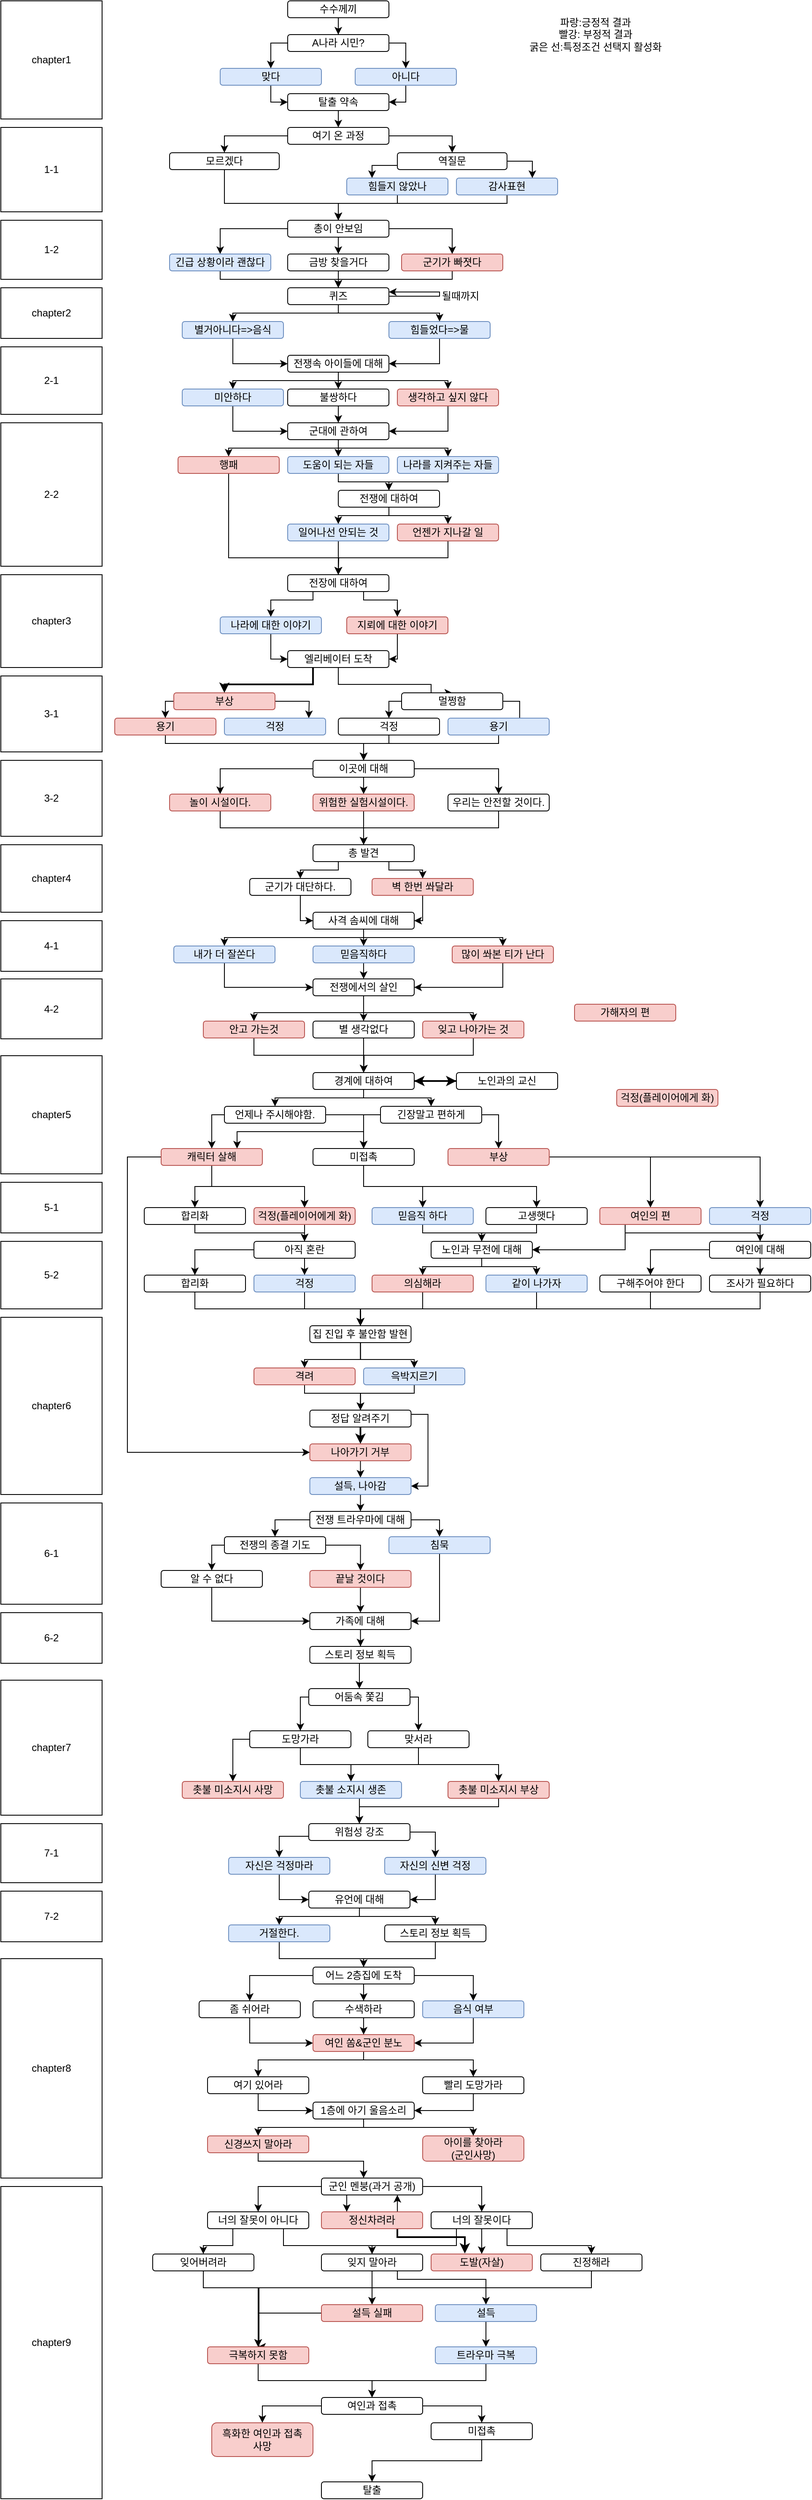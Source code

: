 <mxfile version="14.9.2" type="github">
  <diagram id="0FVfjI2_4QIBe4PwTbeQ" name="Page-1">
    <mxGraphModel dx="1723" dy="2013" grid="1" gridSize="10" guides="1" tooltips="1" connect="1" arrows="1" fold="1" page="1" pageScale="1" pageWidth="850" pageHeight="1100" math="0" shadow="0">
      <root>
        <mxCell id="0" />
        <mxCell id="1" parent="0" />
        <mxCell id="BdrEL9NyMACZqO2TNAYi-1" value="chapter1" style="rounded=0;whiteSpace=wrap;html=1;" parent="1" vertex="1">
          <mxGeometry x="-150" y="-160" width="120" height="140" as="geometry" />
        </mxCell>
        <mxCell id="BdrEL9NyMACZqO2TNAYi-4" style="edgeStyle=orthogonalEdgeStyle;rounded=0;orthogonalLoop=1;jettySize=auto;html=1;exitX=1;exitY=0.75;exitDx=0;exitDy=0;entryX=1;entryY=0.25;entryDx=0;entryDy=0;" parent="1" source="BdrEL9NyMACZqO2TNAYi-6" target="BdrEL9NyMACZqO2TNAYi-6" edge="1">
          <mxGeometry relative="1" as="geometry">
            <mxPoint x="370" y="190" as="targetPoint" />
            <Array as="points">
              <mxPoint x="310" y="190" />
              <mxPoint x="370" y="190" />
              <mxPoint x="370" y="185" />
            </Array>
          </mxGeometry>
        </mxCell>
        <mxCell id="BdrEL9NyMACZqO2TNAYi-5" style="edgeStyle=orthogonalEdgeStyle;rounded=0;orthogonalLoop=1;jettySize=auto;html=1;exitX=0.5;exitY=1;exitDx=0;exitDy=0;entryX=0.5;entryY=0;entryDx=0;entryDy=0;strokeColor=#000000;strokeWidth=1;" parent="1" source="BdrEL9NyMACZqO2TNAYi-6" target="BdrEL9NyMACZqO2TNAYi-91" edge="1">
          <mxGeometry relative="1" as="geometry">
            <Array as="points">
              <mxPoint x="250" y="210" />
              <mxPoint x="125" y="210" />
            </Array>
          </mxGeometry>
        </mxCell>
        <mxCell id="BdrEL9NyMACZqO2TNAYi-348" style="edgeStyle=orthogonalEdgeStyle;rounded=0;orthogonalLoop=1;jettySize=auto;html=1;exitX=0.5;exitY=1;exitDx=0;exitDy=0;entryX=0.5;entryY=0;entryDx=0;entryDy=0;" parent="1" source="BdrEL9NyMACZqO2TNAYi-6" target="BdrEL9NyMACZqO2TNAYi-347" edge="1">
          <mxGeometry relative="1" as="geometry">
            <Array as="points">
              <mxPoint x="250" y="210" />
              <mxPoint x="370" y="210" />
            </Array>
          </mxGeometry>
        </mxCell>
        <mxCell id="BdrEL9NyMACZqO2TNAYi-6" value="퀴즈" style="rounded=1;whiteSpace=wrap;html=1;" parent="1" vertex="1">
          <mxGeometry x="190" y="180" width="120" height="20" as="geometry" />
        </mxCell>
        <mxCell id="BdrEL9NyMACZqO2TNAYi-9" value="될때까지" style="text;html=1;strokeColor=none;fillColor=none;align=center;verticalAlign=middle;whiteSpace=wrap;rounded=0;" parent="1" vertex="1">
          <mxGeometry x="365" y="180" width="60" height="20" as="geometry" />
        </mxCell>
        <mxCell id="BdrEL9NyMACZqO2TNAYi-28" value="1-2" style="rounded=0;whiteSpace=wrap;html=1;" parent="1" vertex="1">
          <mxGeometry x="-150" y="100" width="120" height="70" as="geometry" />
        </mxCell>
        <mxCell id="BdrEL9NyMACZqO2TNAYi-45" value="파랑:긍정적 결과&lt;br&gt;빨강: 부정적 결과&lt;br&gt;굵은 선:특정조건 선택지 활성화" style="text;html=1;strokeColor=none;fillColor=none;align=center;verticalAlign=middle;whiteSpace=wrap;rounded=0;" parent="1" vertex="1">
          <mxGeometry x="420" y="-130" width="270" height="20" as="geometry" />
        </mxCell>
        <mxCell id="BdrEL9NyMACZqO2TNAYi-46" value="2-1" style="rounded=0;whiteSpace=wrap;html=1;" parent="1" vertex="1">
          <mxGeometry x="-150" y="250" width="120" height="80" as="geometry" />
        </mxCell>
        <mxCell id="BdrEL9NyMACZqO2TNAYi-47" value="2-2" style="rounded=0;whiteSpace=wrap;html=1;" parent="1" vertex="1">
          <mxGeometry x="-150" y="340" width="120" height="170" as="geometry" />
        </mxCell>
        <mxCell id="BdrEL9NyMACZqO2TNAYi-48" style="edgeStyle=orthogonalEdgeStyle;rounded=0;orthogonalLoop=1;jettySize=auto;html=1;exitX=0.25;exitY=1;exitDx=0;exitDy=0;entryX=0.5;entryY=0;entryDx=0;entryDy=0;strokeWidth=1;" parent="1" source="QZKyVH3ucfBhy-ukg_n3-33" target="BdrEL9NyMACZqO2TNAYi-53" edge="1">
          <mxGeometry relative="1" as="geometry">
            <Array as="points">
              <mxPoint x="220" y="550" />
              <mxPoint x="170" y="550" />
            </Array>
            <mxPoint x="220" y="560" as="sourcePoint" />
          </mxGeometry>
        </mxCell>
        <mxCell id="BdrEL9NyMACZqO2TNAYi-49" style="edgeStyle=orthogonalEdgeStyle;rounded=0;orthogonalLoop=1;jettySize=auto;html=1;exitX=0.75;exitY=1;exitDx=0;exitDy=0;entryX=0.5;entryY=0;entryDx=0;entryDy=0;strokeWidth=1;" parent="1" source="QZKyVH3ucfBhy-ukg_n3-33" target="BdrEL9NyMACZqO2TNAYi-55" edge="1">
          <mxGeometry relative="1" as="geometry">
            <Array as="points">
              <mxPoint x="280" y="550" />
              <mxPoint x="320" y="550" />
            </Array>
            <mxPoint x="280" y="560" as="sourcePoint" />
          </mxGeometry>
        </mxCell>
        <mxCell id="BdrEL9NyMACZqO2TNAYi-52" style="edgeStyle=orthogonalEdgeStyle;rounded=0;orthogonalLoop=1;jettySize=auto;html=1;exitX=0.5;exitY=1;exitDx=0;exitDy=0;entryX=0;entryY=0.5;entryDx=0;entryDy=0;strokeWidth=1;" parent="1" source="BdrEL9NyMACZqO2TNAYi-53" target="BdrEL9NyMACZqO2TNAYi-58" edge="1">
          <mxGeometry relative="1" as="geometry">
            <Array as="points">
              <mxPoint x="170" y="620" />
            </Array>
          </mxGeometry>
        </mxCell>
        <mxCell id="BdrEL9NyMACZqO2TNAYi-53" value="나라에 대한 이야기" style="rounded=1;whiteSpace=wrap;html=1;fillColor=#dae8fc;strokeColor=#6c8ebf;" parent="1" vertex="1">
          <mxGeometry x="110" y="570" width="120" height="20" as="geometry" />
        </mxCell>
        <mxCell id="QZKyVH3ucfBhy-ukg_n3-52" style="edgeStyle=orthogonalEdgeStyle;rounded=0;orthogonalLoop=1;jettySize=auto;html=1;exitX=0.5;exitY=1;exitDx=0;exitDy=0;entryX=1;entryY=0.5;entryDx=0;entryDy=0;" edge="1" parent="1" source="BdrEL9NyMACZqO2TNAYi-55" target="BdrEL9NyMACZqO2TNAYi-58">
          <mxGeometry relative="1" as="geometry">
            <Array as="points">
              <mxPoint x="320" y="620" />
            </Array>
          </mxGeometry>
        </mxCell>
        <mxCell id="BdrEL9NyMACZqO2TNAYi-55" value="지뢰에 대한 이야기" style="rounded=1;whiteSpace=wrap;html=1;fillColor=#f8cecc;strokeColor=#b85450;" parent="1" vertex="1">
          <mxGeometry x="260" y="570" width="120" height="20" as="geometry" />
        </mxCell>
        <mxCell id="BdrEL9NyMACZqO2TNAYi-56" style="edgeStyle=orthogonalEdgeStyle;rounded=0;orthogonalLoop=1;jettySize=auto;html=1;exitX=0.25;exitY=1;exitDx=0;exitDy=0;entryX=0.5;entryY=0;entryDx=0;entryDy=0;strokeWidth=2;" parent="1" source="BdrEL9NyMACZqO2TNAYi-58" target="BdrEL9NyMACZqO2TNAYi-61" edge="1">
          <mxGeometry relative="1" as="geometry">
            <Array as="points">
              <mxPoint x="220" y="650" />
              <mxPoint x="115" y="650" />
            </Array>
          </mxGeometry>
        </mxCell>
        <mxCell id="BdrEL9NyMACZqO2TNAYi-57" style="edgeStyle=orthogonalEdgeStyle;rounded=0;orthogonalLoop=1;jettySize=auto;html=1;exitX=0.5;exitY=1;exitDx=0;exitDy=0;entryX=0.5;entryY=0;entryDx=0;entryDy=0;strokeWidth=1;" parent="1" source="BdrEL9NyMACZqO2TNAYi-58" target="BdrEL9NyMACZqO2TNAYi-64" edge="1">
          <mxGeometry relative="1" as="geometry">
            <Array as="points">
              <mxPoint x="250" y="650" />
              <mxPoint x="360" y="650" />
            </Array>
          </mxGeometry>
        </mxCell>
        <mxCell id="BdrEL9NyMACZqO2TNAYi-58" value="엘리베이터 도착" style="rounded=1;whiteSpace=wrap;html=1;" parent="1" vertex="1">
          <mxGeometry x="190" y="610" width="120" height="20" as="geometry" />
        </mxCell>
        <mxCell id="BdrEL9NyMACZqO2TNAYi-59" style="edgeStyle=orthogonalEdgeStyle;rounded=0;orthogonalLoop=1;jettySize=auto;html=1;exitX=0;exitY=0.5;exitDx=0;exitDy=0;entryX=0.5;entryY=0;entryDx=0;entryDy=0;strokeColor=#000000;strokeWidth=1;" parent="1" source="BdrEL9NyMACZqO2TNAYi-61" target="BdrEL9NyMACZqO2TNAYi-68" edge="1">
          <mxGeometry relative="1" as="geometry" />
        </mxCell>
        <mxCell id="BdrEL9NyMACZqO2TNAYi-60" style="edgeStyle=orthogonalEdgeStyle;rounded=0;orthogonalLoop=1;jettySize=auto;html=1;exitX=1;exitY=0.5;exitDx=0;exitDy=0;entryX=0.25;entryY=0;entryDx=0;entryDy=0;strokeColor=#000000;strokeWidth=1;" parent="1" source="BdrEL9NyMACZqO2TNAYi-61" edge="1">
          <mxGeometry relative="1" as="geometry">
            <mxPoint x="215" y="690" as="targetPoint" />
          </mxGeometry>
        </mxCell>
        <mxCell id="BdrEL9NyMACZqO2TNAYi-61" value="부상" style="rounded=1;whiteSpace=wrap;html=1;fillColor=#f8cecc;strokeColor=#b85450;" parent="1" vertex="1">
          <mxGeometry x="55" y="660" width="120" height="20" as="geometry" />
        </mxCell>
        <mxCell id="BdrEL9NyMACZqO2TNAYi-62" style="edgeStyle=orthogonalEdgeStyle;rounded=0;orthogonalLoop=1;jettySize=auto;html=1;exitX=0;exitY=0.5;exitDx=0;exitDy=0;entryX=0.5;entryY=0;entryDx=0;entryDy=0;strokeColor=#000000;strokeWidth=1;" parent="1" source="BdrEL9NyMACZqO2TNAYi-64" target="BdrEL9NyMACZqO2TNAYi-66" edge="1">
          <mxGeometry relative="1" as="geometry" />
        </mxCell>
        <mxCell id="BdrEL9NyMACZqO2TNAYi-63" style="edgeStyle=orthogonalEdgeStyle;rounded=0;orthogonalLoop=1;jettySize=auto;html=1;exitX=1;exitY=0.5;exitDx=0;exitDy=0;strokeColor=#000000;strokeWidth=1;" parent="1" source="BdrEL9NyMACZqO2TNAYi-64" target="BdrEL9NyMACZqO2TNAYi-93" edge="1">
          <mxGeometry relative="1" as="geometry" />
        </mxCell>
        <mxCell id="BdrEL9NyMACZqO2TNAYi-64" value="멀쩡함" style="rounded=1;whiteSpace=wrap;html=1;" parent="1" vertex="1">
          <mxGeometry x="325" y="660" width="120" height="20" as="geometry" />
        </mxCell>
        <mxCell id="BdrEL9NyMACZqO2TNAYi-65" style="edgeStyle=orthogonalEdgeStyle;rounded=0;orthogonalLoop=1;jettySize=auto;html=1;exitX=0.5;exitY=1;exitDx=0;exitDy=0;strokeColor=#000000;strokeWidth=1;entryX=0.5;entryY=0;entryDx=0;entryDy=0;" parent="1" source="BdrEL9NyMACZqO2TNAYi-66" edge="1" target="BdrEL9NyMACZqO2TNAYi-97">
          <mxGeometry relative="1" as="geometry">
            <mxPoint x="280" y="730" as="targetPoint" />
            <Array as="points">
              <mxPoint x="310" y="720" />
              <mxPoint x="280" y="720" />
            </Array>
          </mxGeometry>
        </mxCell>
        <mxCell id="BdrEL9NyMACZqO2TNAYi-66" value="걱정" style="rounded=1;whiteSpace=wrap;html=1;" parent="1" vertex="1">
          <mxGeometry x="250" y="690" width="120" height="20" as="geometry" />
        </mxCell>
        <mxCell id="BdrEL9NyMACZqO2TNAYi-67" style="edgeStyle=orthogonalEdgeStyle;rounded=0;orthogonalLoop=1;jettySize=auto;html=1;exitX=0.5;exitY=1;exitDx=0;exitDy=0;entryX=0.5;entryY=0;entryDx=0;entryDy=0;strokeColor=#000000;strokeWidth=1;" parent="1" source="BdrEL9NyMACZqO2TNAYi-68" target="BdrEL9NyMACZqO2TNAYi-97" edge="1">
          <mxGeometry relative="1" as="geometry">
            <Array as="points">
              <mxPoint x="45" y="720" />
              <mxPoint x="280" y="720" />
            </Array>
          </mxGeometry>
        </mxCell>
        <mxCell id="BdrEL9NyMACZqO2TNAYi-68" value="용기" style="rounded=1;whiteSpace=wrap;html=1;fillColor=#f8cecc;strokeColor=#b85450;" parent="1" vertex="1">
          <mxGeometry x="-15" y="690" width="120" height="20" as="geometry" />
        </mxCell>
        <mxCell id="BdrEL9NyMACZqO2TNAYi-69" value="3-1" style="rounded=0;whiteSpace=wrap;html=1;" parent="1" vertex="1">
          <mxGeometry x="-150" y="640" width="120" height="90" as="geometry" />
        </mxCell>
        <mxCell id="QZKyVH3ucfBhy-ukg_n3-87" style="edgeStyle=orthogonalEdgeStyle;rounded=0;orthogonalLoop=1;jettySize=auto;html=1;exitX=0.5;exitY=1;exitDx=0;exitDy=0;entryX=0.5;entryY=0;entryDx=0;entryDy=0;" edge="1" parent="1" source="BdrEL9NyMACZqO2TNAYi-73" target="QZKyVH3ucfBhy-ukg_n3-85">
          <mxGeometry relative="1" as="geometry">
            <Array as="points">
              <mxPoint x="280" y="1140" />
              <mxPoint x="175" y="1140" />
            </Array>
          </mxGeometry>
        </mxCell>
        <mxCell id="QZKyVH3ucfBhy-ukg_n3-88" style="edgeStyle=orthogonalEdgeStyle;rounded=0;orthogonalLoop=1;jettySize=auto;html=1;exitX=0.5;exitY=1;exitDx=0;exitDy=0;entryX=0.5;entryY=0;entryDx=0;entryDy=0;" edge="1" parent="1" source="BdrEL9NyMACZqO2TNAYi-73" target="QZKyVH3ucfBhy-ukg_n3-86">
          <mxGeometry relative="1" as="geometry">
            <Array as="points">
              <mxPoint x="280" y="1140" />
              <mxPoint x="360" y="1140" />
            </Array>
          </mxGeometry>
        </mxCell>
        <mxCell id="QZKyVH3ucfBhy-ukg_n3-113" style="edgeStyle=orthogonalEdgeStyle;rounded=0;orthogonalLoop=1;jettySize=auto;html=1;exitX=1;exitY=0.5;exitDx=0;exitDy=0;entryX=0;entryY=0.5;entryDx=0;entryDy=0;strokeWidth=2;" edge="1" parent="1" source="BdrEL9NyMACZqO2TNAYi-73" target="QZKyVH3ucfBhy-ukg_n3-89">
          <mxGeometry relative="1" as="geometry" />
        </mxCell>
        <mxCell id="BdrEL9NyMACZqO2TNAYi-73" value="경계에 대하여" style="rounded=1;whiteSpace=wrap;html=1;" parent="1" vertex="1">
          <mxGeometry x="220" y="1110" width="120" height="20" as="geometry" />
        </mxCell>
        <mxCell id="BdrEL9NyMACZqO2TNAYi-74" value="chapter5" style="rounded=0;whiteSpace=wrap;html=1;" parent="1" vertex="1">
          <mxGeometry x="-150" y="1090" width="120" height="140" as="geometry" />
        </mxCell>
        <mxCell id="BdrEL9NyMACZqO2TNAYi-75" value="chapter2" style="rounded=0;whiteSpace=wrap;html=1;" parent="1" vertex="1">
          <mxGeometry x="-150" y="180" width="120" height="60" as="geometry" />
        </mxCell>
        <mxCell id="BdrEL9NyMACZqO2TNAYi-76" value="chapter3" style="rounded=0;whiteSpace=wrap;html=1;" parent="1" vertex="1">
          <mxGeometry x="-150" y="520" width="120" height="110" as="geometry" />
        </mxCell>
        <mxCell id="BdrEL9NyMACZqO2TNAYi-77" value="chapter4" style="rounded=0;whiteSpace=wrap;html=1;" parent="1" vertex="1">
          <mxGeometry x="-150" y="840" width="120" height="80" as="geometry" />
        </mxCell>
        <mxCell id="BdrEL9NyMACZqO2TNAYi-82" value="5-1" style="rounded=0;whiteSpace=wrap;html=1;" parent="1" vertex="1">
          <mxGeometry x="-150" y="1240" width="120" height="60" as="geometry" />
        </mxCell>
        <mxCell id="BdrEL9NyMACZqO2TNAYi-83" value="chapter6" style="rounded=0;whiteSpace=wrap;html=1;" parent="1" vertex="1">
          <mxGeometry x="-150" y="1400" width="120" height="210" as="geometry" />
        </mxCell>
        <mxCell id="BdrEL9NyMACZqO2TNAYi-84" value="6-2" style="rounded=0;whiteSpace=wrap;html=1;" parent="1" vertex="1">
          <mxGeometry x="-150" y="1750" width="120" height="60" as="geometry" />
        </mxCell>
        <mxCell id="BdrEL9NyMACZqO2TNAYi-85" value="chapter7" style="rounded=0;whiteSpace=wrap;html=1;" parent="1" vertex="1">
          <mxGeometry x="-150" y="1830" width="120" height="160" as="geometry" />
        </mxCell>
        <mxCell id="QZKyVH3ucfBhy-ukg_n3-38" style="edgeStyle=orthogonalEdgeStyle;rounded=0;orthogonalLoop=1;jettySize=auto;html=1;exitX=0.5;exitY=1;exitDx=0;exitDy=0;entryX=0;entryY=0.5;entryDx=0;entryDy=0;" edge="1" parent="1" source="BdrEL9NyMACZqO2TNAYi-91" target="QZKyVH3ucfBhy-ukg_n3-37">
          <mxGeometry relative="1" as="geometry" />
        </mxCell>
        <mxCell id="BdrEL9NyMACZqO2TNAYi-91" value="별거아니다=&amp;gt;음식" style="rounded=1;whiteSpace=wrap;html=1;fillColor=#dae8fc;strokeColor=#6c8ebf;" parent="1" vertex="1">
          <mxGeometry x="65" y="220" width="120" height="20" as="geometry" />
        </mxCell>
        <mxCell id="BdrEL9NyMACZqO2TNAYi-92" style="edgeStyle=orthogonalEdgeStyle;rounded=0;orthogonalLoop=1;jettySize=auto;html=1;exitX=0.5;exitY=1;exitDx=0;exitDy=0;entryX=0.5;entryY=0;entryDx=0;entryDy=0;strokeColor=#000000;strokeWidth=1;" parent="1" source="BdrEL9NyMACZqO2TNAYi-93" target="BdrEL9NyMACZqO2TNAYi-97" edge="1">
          <mxGeometry relative="1" as="geometry">
            <Array as="points">
              <mxPoint x="440" y="720" />
              <mxPoint x="280" y="720" />
            </Array>
          </mxGeometry>
        </mxCell>
        <mxCell id="BdrEL9NyMACZqO2TNAYi-93" value="용기" style="rounded=1;whiteSpace=wrap;html=1;fillColor=#dae8fc;strokeColor=#6c8ebf;" parent="1" vertex="1">
          <mxGeometry x="380" y="690" width="120" height="20" as="geometry" />
        </mxCell>
        <mxCell id="BdrEL9NyMACZqO2TNAYi-94" style="edgeStyle=orthogonalEdgeStyle;rounded=0;orthogonalLoop=1;jettySize=auto;html=1;exitX=0;exitY=0.5;exitDx=0;exitDy=0;entryX=0.5;entryY=0;entryDx=0;entryDy=0;strokeColor=#000000;strokeWidth=1;" parent="1" source="BdrEL9NyMACZqO2TNAYi-97" target="QZKyVH3ucfBhy-ukg_n3-56" edge="1">
          <mxGeometry relative="1" as="geometry">
            <mxPoint x="110" y="770" as="targetPoint" />
          </mxGeometry>
        </mxCell>
        <mxCell id="BdrEL9NyMACZqO2TNAYi-95" style="edgeStyle=orthogonalEdgeStyle;rounded=0;orthogonalLoop=1;jettySize=auto;html=1;exitX=0.5;exitY=1;exitDx=0;exitDy=0;entryX=0.5;entryY=0;entryDx=0;entryDy=0;strokeColor=#000000;strokeWidth=1;" parent="1" source="BdrEL9NyMACZqO2TNAYi-97" target="QZKyVH3ucfBhy-ukg_n3-55" edge="1">
          <mxGeometry relative="1" as="geometry">
            <mxPoint x="280" y="770" as="targetPoint" />
          </mxGeometry>
        </mxCell>
        <mxCell id="BdrEL9NyMACZqO2TNAYi-96" style="edgeStyle=orthogonalEdgeStyle;rounded=0;orthogonalLoop=1;jettySize=auto;html=1;exitX=1;exitY=0.5;exitDx=0;exitDy=0;strokeColor=#000000;strokeWidth=1;entryX=0.5;entryY=0;entryDx=0;entryDy=0;" parent="1" source="BdrEL9NyMACZqO2TNAYi-97" target="QZKyVH3ucfBhy-ukg_n3-57" edge="1">
          <mxGeometry relative="1" as="geometry">
            <mxPoint x="440" y="770" as="targetPoint" />
          </mxGeometry>
        </mxCell>
        <mxCell id="BdrEL9NyMACZqO2TNAYi-97" value="이곳에 대해" style="rounded=1;whiteSpace=wrap;html=1;" parent="1" vertex="1">
          <mxGeometry x="220" y="740" width="120" height="20" as="geometry" />
        </mxCell>
        <mxCell id="BdrEL9NyMACZqO2TNAYi-104" value="3-2" style="rounded=0;whiteSpace=wrap;html=1;" parent="1" vertex="1">
          <mxGeometry x="-150" y="740" width="120" height="90" as="geometry" />
        </mxCell>
        <mxCell id="BdrEL9NyMACZqO2TNAYi-117" value="4-1" style="rounded=0;whiteSpace=wrap;html=1;" parent="1" vertex="1">
          <mxGeometry x="-150" y="930" width="120" height="60" as="geometry" />
        </mxCell>
        <mxCell id="BdrEL9NyMACZqO2TNAYi-132" value="4-2" style="rounded=0;whiteSpace=wrap;html=1;" parent="1" vertex="1">
          <mxGeometry x="-150" y="999" width="120" height="71" as="geometry" />
        </mxCell>
        <mxCell id="BdrEL9NyMACZqO2TNAYi-164" value="5-2" style="rounded=0;whiteSpace=wrap;html=1;" parent="1" vertex="1">
          <mxGeometry x="-150" y="1310" width="120" height="80" as="geometry" />
        </mxCell>
        <mxCell id="QZKyVH3ucfBhy-ukg_n3-171" style="edgeStyle=orthogonalEdgeStyle;rounded=0;orthogonalLoop=1;jettySize=auto;html=1;exitX=0.5;exitY=1;exitDx=0;exitDy=0;entryX=0.5;entryY=0;entryDx=0;entryDy=0;strokeWidth=1;" edge="1" parent="1" source="BdrEL9NyMACZqO2TNAYi-166" target="BdrEL9NyMACZqO2TNAYi-171">
          <mxGeometry relative="1" as="geometry" />
        </mxCell>
        <mxCell id="QZKyVH3ucfBhy-ukg_n3-172" style="edgeStyle=orthogonalEdgeStyle;rounded=0;orthogonalLoop=1;jettySize=auto;html=1;exitX=0.5;exitY=1;exitDx=0;exitDy=0;entryX=0.5;entryY=0;entryDx=0;entryDy=0;strokeWidth=1;" edge="1" parent="1" source="BdrEL9NyMACZqO2TNAYi-166" target="BdrEL9NyMACZqO2TNAYi-173">
          <mxGeometry relative="1" as="geometry" />
        </mxCell>
        <mxCell id="BdrEL9NyMACZqO2TNAYi-166" value="집 진입 후 불안함 발현" style="rounded=1;whiteSpace=wrap;html=1;" parent="1" vertex="1">
          <mxGeometry x="216.25" y="1410" width="120" height="20" as="geometry" />
        </mxCell>
        <mxCell id="QZKyVH3ucfBhy-ukg_n3-173" style="edgeStyle=orthogonalEdgeStyle;rounded=0;orthogonalLoop=1;jettySize=auto;html=1;exitX=0.5;exitY=1;exitDx=0;exitDy=0;entryX=0.5;entryY=0;entryDx=0;entryDy=0;strokeWidth=1;" edge="1" parent="1" source="BdrEL9NyMACZqO2TNAYi-171" target="BdrEL9NyMACZqO2TNAYi-178">
          <mxGeometry relative="1" as="geometry">
            <Array as="points">
              <mxPoint x="210" y="1490" />
              <mxPoint x="276" y="1490" />
            </Array>
          </mxGeometry>
        </mxCell>
        <mxCell id="BdrEL9NyMACZqO2TNAYi-171" value="격려" style="rounded=1;whiteSpace=wrap;html=1;fillColor=#f8cecc;strokeColor=#b85450;" parent="1" vertex="1">
          <mxGeometry x="150" y="1460" width="120" height="20" as="geometry" />
        </mxCell>
        <mxCell id="QZKyVH3ucfBhy-ukg_n3-174" style="edgeStyle=orthogonalEdgeStyle;rounded=0;orthogonalLoop=1;jettySize=auto;html=1;exitX=0.5;exitY=1;exitDx=0;exitDy=0;entryX=0.5;entryY=0;entryDx=0;entryDy=0;strokeWidth=1;" edge="1" parent="1" source="BdrEL9NyMACZqO2TNAYi-173" target="BdrEL9NyMACZqO2TNAYi-178">
          <mxGeometry relative="1" as="geometry">
            <Array as="points">
              <mxPoint x="340" y="1490" />
              <mxPoint x="276" y="1490" />
            </Array>
          </mxGeometry>
        </mxCell>
        <mxCell id="BdrEL9NyMACZqO2TNAYi-173" value="윽박지르기" style="rounded=1;whiteSpace=wrap;html=1;fillColor=#dae8fc;strokeColor=#6c8ebf;" parent="1" vertex="1">
          <mxGeometry x="280" y="1460" width="120" height="20" as="geometry" />
        </mxCell>
        <mxCell id="BdrEL9NyMACZqO2TNAYi-176" style="edgeStyle=orthogonalEdgeStyle;rounded=0;orthogonalLoop=1;jettySize=auto;html=1;exitX=0.5;exitY=1;exitDx=0;exitDy=0;entryX=0.5;entryY=0;entryDx=0;entryDy=0;strokeWidth=2;" parent="1" source="BdrEL9NyMACZqO2TNAYi-178" target="BdrEL9NyMACZqO2TNAYi-180" edge="1">
          <mxGeometry relative="1" as="geometry" />
        </mxCell>
        <mxCell id="QZKyVH3ucfBhy-ukg_n3-178" style="edgeStyle=orthogonalEdgeStyle;rounded=0;orthogonalLoop=1;jettySize=auto;html=1;exitX=1;exitY=0.25;exitDx=0;exitDy=0;entryX=1;entryY=0.5;entryDx=0;entryDy=0;strokeWidth=1;" edge="1" parent="1" source="BdrEL9NyMACZqO2TNAYi-178" target="QZKyVH3ucfBhy-ukg_n3-176">
          <mxGeometry relative="1" as="geometry" />
        </mxCell>
        <mxCell id="BdrEL9NyMACZqO2TNAYi-178" value="정답 알려주기" style="rounded=1;whiteSpace=wrap;html=1;" parent="1" vertex="1">
          <mxGeometry x="216.25" y="1510" width="120" height="20" as="geometry" />
        </mxCell>
        <mxCell id="QZKyVH3ucfBhy-ukg_n3-177" style="edgeStyle=orthogonalEdgeStyle;rounded=0;orthogonalLoop=1;jettySize=auto;html=1;exitX=0.5;exitY=1;exitDx=0;exitDy=0;entryX=0.5;entryY=0;entryDx=0;entryDy=0;strokeWidth=1;" edge="1" parent="1" source="BdrEL9NyMACZqO2TNAYi-180" target="QZKyVH3ucfBhy-ukg_n3-176">
          <mxGeometry relative="1" as="geometry" />
        </mxCell>
        <mxCell id="BdrEL9NyMACZqO2TNAYi-180" value="나아가기 거부" style="rounded=1;whiteSpace=wrap;html=1;fillColor=#f8cecc;strokeColor=#b85450;" parent="1" vertex="1">
          <mxGeometry x="216.25" y="1550" width="120" height="20" as="geometry" />
        </mxCell>
        <mxCell id="BdrEL9NyMACZqO2TNAYi-186" value="6-1" style="rounded=0;whiteSpace=wrap;html=1;" parent="1" vertex="1">
          <mxGeometry x="-150" y="1620" width="120" height="120" as="geometry" />
        </mxCell>
        <mxCell id="BdrEL9NyMACZqO2TNAYi-209" style="edgeStyle=orthogonalEdgeStyle;rounded=0;orthogonalLoop=1;jettySize=auto;html=1;exitX=0;exitY=0.5;exitDx=0;exitDy=0;entryX=0.5;entryY=0;entryDx=0;entryDy=0;strokeWidth=1;" parent="1" source="BdrEL9NyMACZqO2TNAYi-211" target="BdrEL9NyMACZqO2TNAYi-214" edge="1">
          <mxGeometry relative="1" as="geometry">
            <Array as="points">
              <mxPoint x="205" y="1850" />
            </Array>
          </mxGeometry>
        </mxCell>
        <mxCell id="QZKyVH3ucfBhy-ukg_n3-198" style="edgeStyle=orthogonalEdgeStyle;rounded=0;orthogonalLoop=1;jettySize=auto;html=1;exitX=1;exitY=0.5;exitDx=0;exitDy=0;entryX=0.5;entryY=0;entryDx=0;entryDy=0;strokeWidth=1;" edge="1" parent="1" source="BdrEL9NyMACZqO2TNAYi-211" target="BdrEL9NyMACZqO2TNAYi-219">
          <mxGeometry relative="1" as="geometry">
            <Array as="points">
              <mxPoint x="345" y="1850" />
            </Array>
          </mxGeometry>
        </mxCell>
        <mxCell id="BdrEL9NyMACZqO2TNAYi-211" value="어둠속 쫓김" style="rounded=1;whiteSpace=wrap;html=1;" parent="1" vertex="1">
          <mxGeometry x="215" y="1840" width="120" height="20" as="geometry" />
        </mxCell>
        <mxCell id="BdrEL9NyMACZqO2TNAYi-212" style="edgeStyle=orthogonalEdgeStyle;rounded=0;orthogonalLoop=1;jettySize=auto;html=1;exitX=0;exitY=0.5;exitDx=0;exitDy=0;strokeWidth=1;" parent="1" source="BdrEL9NyMACZqO2TNAYi-214" target="BdrEL9NyMACZqO2TNAYi-222" edge="1">
          <mxGeometry relative="1" as="geometry" />
        </mxCell>
        <mxCell id="BdrEL9NyMACZqO2TNAYi-213" style="edgeStyle=orthogonalEdgeStyle;rounded=0;orthogonalLoop=1;jettySize=auto;html=1;exitX=0.5;exitY=1;exitDx=0;exitDy=0;entryX=0.5;entryY=0;entryDx=0;entryDy=0;strokeWidth=1;" parent="1" source="BdrEL9NyMACZqO2TNAYi-214" target="BdrEL9NyMACZqO2TNAYi-225" edge="1">
          <mxGeometry relative="1" as="geometry" />
        </mxCell>
        <mxCell id="BdrEL9NyMACZqO2TNAYi-214" value="도망가라" style="rounded=1;whiteSpace=wrap;html=1;" parent="1" vertex="1">
          <mxGeometry x="145" y="1890" width="120" height="20" as="geometry" />
        </mxCell>
        <mxCell id="QZKyVH3ucfBhy-ukg_n3-199" style="edgeStyle=orthogonalEdgeStyle;rounded=0;orthogonalLoop=1;jettySize=auto;html=1;exitX=0.5;exitY=1;exitDx=0;exitDy=0;entryX=0.5;entryY=0;entryDx=0;entryDy=0;strokeWidth=1;" edge="1" parent="1" source="BdrEL9NyMACZqO2TNAYi-219" target="BdrEL9NyMACZqO2TNAYi-225">
          <mxGeometry relative="1" as="geometry" />
        </mxCell>
        <mxCell id="QZKyVH3ucfBhy-ukg_n3-201" style="edgeStyle=orthogonalEdgeStyle;rounded=0;orthogonalLoop=1;jettySize=auto;html=1;exitX=0.5;exitY=1;exitDx=0;exitDy=0;strokeWidth=1;" edge="1" parent="1" source="BdrEL9NyMACZqO2TNAYi-219" target="QZKyVH3ucfBhy-ukg_n3-200">
          <mxGeometry relative="1" as="geometry">
            <Array as="points">
              <mxPoint x="345" y="1930" />
              <mxPoint x="440" y="1930" />
            </Array>
          </mxGeometry>
        </mxCell>
        <mxCell id="BdrEL9NyMACZqO2TNAYi-219" value="맞서라" style="rounded=1;whiteSpace=wrap;html=1;" parent="1" vertex="1">
          <mxGeometry x="285" y="1890" width="120" height="20" as="geometry" />
        </mxCell>
        <mxCell id="BdrEL9NyMACZqO2TNAYi-222" value="촛불 미소지시 사망" style="rounded=1;whiteSpace=wrap;html=1;fillColor=#f8cecc;strokeColor=#b85450;" parent="1" vertex="1">
          <mxGeometry x="65" y="1950" width="120" height="20" as="geometry" />
        </mxCell>
        <mxCell id="QZKyVH3ucfBhy-ukg_n3-205" style="edgeStyle=orthogonalEdgeStyle;rounded=0;orthogonalLoop=1;jettySize=auto;html=1;exitX=0.5;exitY=1;exitDx=0;exitDy=0;entryX=0.5;entryY=0;entryDx=0;entryDy=0;strokeWidth=1;" edge="1" parent="1" source="BdrEL9NyMACZqO2TNAYi-225" target="QZKyVH3ucfBhy-ukg_n3-202">
          <mxGeometry relative="1" as="geometry" />
        </mxCell>
        <mxCell id="BdrEL9NyMACZqO2TNAYi-225" value="촛불 소지시 생존" style="rounded=1;whiteSpace=wrap;html=1;fillColor=#dae8fc;strokeColor=#6c8ebf;" parent="1" vertex="1">
          <mxGeometry x="205" y="1950" width="120" height="20" as="geometry" />
        </mxCell>
        <mxCell id="BdrEL9NyMACZqO2TNAYi-226" value="7-1" style="rounded=0;whiteSpace=wrap;html=1;" parent="1" vertex="1">
          <mxGeometry x="-150" y="2000" width="120" height="70" as="geometry" />
        </mxCell>
        <mxCell id="BdrEL9NyMACZqO2TNAYi-227" style="edgeStyle=orthogonalEdgeStyle;rounded=0;orthogonalLoop=1;jettySize=auto;html=1;exitX=0;exitY=0.5;exitDx=0;exitDy=0;entryX=0.5;entryY=0;entryDx=0;entryDy=0;strokeWidth=1;" parent="1" source="BdrEL9NyMACZqO2TNAYi-229" target="BdrEL9NyMACZqO2TNAYi-231" edge="1">
          <mxGeometry relative="1" as="geometry" />
        </mxCell>
        <mxCell id="BdrEL9NyMACZqO2TNAYi-228" style="edgeStyle=orthogonalEdgeStyle;rounded=0;orthogonalLoop=1;jettySize=auto;html=1;exitX=1;exitY=0.5;exitDx=0;exitDy=0;entryX=0.5;entryY=0;entryDx=0;entryDy=0;strokeWidth=1;" parent="1" source="BdrEL9NyMACZqO2TNAYi-229" target="BdrEL9NyMACZqO2TNAYi-233" edge="1">
          <mxGeometry relative="1" as="geometry" />
        </mxCell>
        <mxCell id="QZKyVH3ucfBhy-ukg_n3-220" style="edgeStyle=orthogonalEdgeStyle;rounded=0;orthogonalLoop=1;jettySize=auto;html=1;exitX=0.5;exitY=1;exitDx=0;exitDy=0;entryX=0.5;entryY=0;entryDx=0;entryDy=0;strokeWidth=1;" edge="1" parent="1" source="BdrEL9NyMACZqO2TNAYi-229" target="QZKyVH3ucfBhy-ukg_n3-219">
          <mxGeometry relative="1" as="geometry" />
        </mxCell>
        <mxCell id="BdrEL9NyMACZqO2TNAYi-229" value="어느 2층집에 도착" style="rounded=1;whiteSpace=wrap;html=1;" parent="1" vertex="1">
          <mxGeometry x="220" y="2170" width="120" height="20" as="geometry" />
        </mxCell>
        <mxCell id="BdrEL9NyMACZqO2TNAYi-230" style="edgeStyle=orthogonalEdgeStyle;rounded=0;orthogonalLoop=1;jettySize=auto;html=1;exitX=0.5;exitY=1;exitDx=0;exitDy=0;entryX=0;entryY=0.5;entryDx=0;entryDy=0;strokeWidth=1;" parent="1" source="BdrEL9NyMACZqO2TNAYi-231" target="BdrEL9NyMACZqO2TNAYi-235" edge="1">
          <mxGeometry relative="1" as="geometry" />
        </mxCell>
        <mxCell id="BdrEL9NyMACZqO2TNAYi-231" value="좀 쉬어라" style="rounded=1;whiteSpace=wrap;html=1;" parent="1" vertex="1">
          <mxGeometry x="85" y="2210" width="120" height="20" as="geometry" />
        </mxCell>
        <mxCell id="BdrEL9NyMACZqO2TNAYi-232" style="edgeStyle=orthogonalEdgeStyle;rounded=0;orthogonalLoop=1;jettySize=auto;html=1;exitX=0.5;exitY=1;exitDx=0;exitDy=0;entryX=1;entryY=0.5;entryDx=0;entryDy=0;strokeWidth=1;" parent="1" source="BdrEL9NyMACZqO2TNAYi-233" target="BdrEL9NyMACZqO2TNAYi-235" edge="1">
          <mxGeometry relative="1" as="geometry" />
        </mxCell>
        <mxCell id="BdrEL9NyMACZqO2TNAYi-233" value="음식 여부" style="rounded=1;whiteSpace=wrap;html=1;fillColor=#dae8fc;strokeColor=#6c8ebf;" parent="1" vertex="1">
          <mxGeometry x="350" y="2210" width="120" height="20" as="geometry" />
        </mxCell>
        <mxCell id="QZKyVH3ucfBhy-ukg_n3-224" style="edgeStyle=orthogonalEdgeStyle;rounded=0;orthogonalLoop=1;jettySize=auto;html=1;exitX=0.5;exitY=1;exitDx=0;exitDy=0;entryX=0.5;entryY=0;entryDx=0;entryDy=0;strokeWidth=1;" edge="1" parent="1" source="BdrEL9NyMACZqO2TNAYi-235" target="BdrEL9NyMACZqO2TNAYi-245">
          <mxGeometry relative="1" as="geometry">
            <Array as="points">
              <mxPoint x="280" y="2280" />
              <mxPoint x="410" y="2280" />
            </Array>
          </mxGeometry>
        </mxCell>
        <mxCell id="QZKyVH3ucfBhy-ukg_n3-225" style="edgeStyle=orthogonalEdgeStyle;rounded=0;orthogonalLoop=1;jettySize=auto;html=1;exitX=0.5;exitY=1;exitDx=0;exitDy=0;entryX=0.5;entryY=0;entryDx=0;entryDy=0;strokeWidth=1;" edge="1" parent="1" source="BdrEL9NyMACZqO2TNAYi-235" target="BdrEL9NyMACZqO2TNAYi-243">
          <mxGeometry relative="1" as="geometry">
            <Array as="points">
              <mxPoint x="280" y="2280" />
              <mxPoint x="155" y="2280" />
            </Array>
          </mxGeometry>
        </mxCell>
        <mxCell id="BdrEL9NyMACZqO2TNAYi-235" value="여인 쏨&amp;amp;군인 분노" style="rounded=1;whiteSpace=wrap;html=1;fillColor=#f8cecc;strokeColor=#b85450;" parent="1" vertex="1">
          <mxGeometry x="220" y="2250" width="120" height="20" as="geometry" />
        </mxCell>
        <mxCell id="BdrEL9NyMACZqO2TNAYi-236" value="7-2" style="rounded=0;whiteSpace=wrap;html=1;" parent="1" vertex="1">
          <mxGeometry x="-150" y="2080" width="120" height="60" as="geometry" />
        </mxCell>
        <mxCell id="BdrEL9NyMACZqO2TNAYi-237" value="chapter8" style="rounded=0;whiteSpace=wrap;html=1;" parent="1" vertex="1">
          <mxGeometry x="-150" y="2160" width="120" height="260" as="geometry" />
        </mxCell>
        <mxCell id="QZKyVH3ucfBhy-ukg_n3-227" style="edgeStyle=orthogonalEdgeStyle;rounded=0;orthogonalLoop=1;jettySize=auto;html=1;exitX=0.5;exitY=1;exitDx=0;exitDy=0;entryX=0;entryY=0.5;entryDx=0;entryDy=0;strokeWidth=1;" edge="1" parent="1" source="BdrEL9NyMACZqO2TNAYi-243" target="QZKyVH3ucfBhy-ukg_n3-226">
          <mxGeometry relative="1" as="geometry" />
        </mxCell>
        <mxCell id="BdrEL9NyMACZqO2TNAYi-243" value="여기 있어라" style="rounded=1;whiteSpace=wrap;html=1;" parent="1" vertex="1">
          <mxGeometry x="95" y="2300" width="120" height="20" as="geometry" />
        </mxCell>
        <mxCell id="QZKyVH3ucfBhy-ukg_n3-228" style="edgeStyle=orthogonalEdgeStyle;rounded=0;orthogonalLoop=1;jettySize=auto;html=1;exitX=0.5;exitY=1;exitDx=0;exitDy=0;entryX=1;entryY=0.5;entryDx=0;entryDy=0;strokeWidth=1;" edge="1" parent="1" source="BdrEL9NyMACZqO2TNAYi-245" target="QZKyVH3ucfBhy-ukg_n3-226">
          <mxGeometry relative="1" as="geometry" />
        </mxCell>
        <mxCell id="BdrEL9NyMACZqO2TNAYi-245" value="빨리 도망가라" style="rounded=1;whiteSpace=wrap;html=1;" parent="1" vertex="1">
          <mxGeometry x="350" y="2300" width="120" height="20" as="geometry" />
        </mxCell>
        <mxCell id="BdrEL9NyMACZqO2TNAYi-264" style="edgeStyle=orthogonalEdgeStyle;rounded=0;orthogonalLoop=1;jettySize=auto;html=1;exitX=0;exitY=0.5;exitDx=0;exitDy=0;entryX=0.5;entryY=0;entryDx=0;entryDy=0;strokeWidth=1;" parent="1" source="BdrEL9NyMACZqO2TNAYi-267" target="BdrEL9NyMACZqO2TNAYi-269" edge="1">
          <mxGeometry relative="1" as="geometry" />
        </mxCell>
        <mxCell id="BdrEL9NyMACZqO2TNAYi-266" style="edgeStyle=orthogonalEdgeStyle;rounded=0;orthogonalLoop=1;jettySize=auto;html=1;exitX=1;exitY=0.5;exitDx=0;exitDy=0;entryX=0.5;entryY=0;entryDx=0;entryDy=0;strokeWidth=1;" parent="1" source="BdrEL9NyMACZqO2TNAYi-267" target="BdrEL9NyMACZqO2TNAYi-273" edge="1">
          <mxGeometry relative="1" as="geometry" />
        </mxCell>
        <mxCell id="QZKyVH3ucfBhy-ukg_n3-238" style="edgeStyle=orthogonalEdgeStyle;rounded=0;orthogonalLoop=1;jettySize=auto;html=1;exitX=0.25;exitY=1;exitDx=0;exitDy=0;entryX=0.25;entryY=0;entryDx=0;entryDy=0;strokeWidth=1;" edge="1" parent="1" source="BdrEL9NyMACZqO2TNAYi-267" target="BdrEL9NyMACZqO2TNAYi-271">
          <mxGeometry relative="1" as="geometry" />
        </mxCell>
        <mxCell id="BdrEL9NyMACZqO2TNAYi-267" value="군인 멘붕(과거 공개)" style="rounded=1;whiteSpace=wrap;html=1;" parent="1" vertex="1">
          <mxGeometry x="230" y="2420" width="120" height="20" as="geometry" />
        </mxCell>
        <mxCell id="QZKyVH3ucfBhy-ukg_n3-241" style="edgeStyle=orthogonalEdgeStyle;rounded=0;orthogonalLoop=1;jettySize=auto;html=1;exitX=0.25;exitY=1;exitDx=0;exitDy=0;entryX=0.5;entryY=0;entryDx=0;entryDy=0;strokeWidth=1;" edge="1" parent="1" source="BdrEL9NyMACZqO2TNAYi-269" target="QZKyVH3ucfBhy-ukg_n3-239">
          <mxGeometry relative="1" as="geometry" />
        </mxCell>
        <mxCell id="QZKyVH3ucfBhy-ukg_n3-242" style="edgeStyle=orthogonalEdgeStyle;rounded=0;orthogonalLoop=1;jettySize=auto;html=1;exitX=0.75;exitY=1;exitDx=0;exitDy=0;entryX=0.5;entryY=0;entryDx=0;entryDy=0;strokeWidth=1;" edge="1" parent="1" source="BdrEL9NyMACZqO2TNAYi-269" target="QZKyVH3ucfBhy-ukg_n3-240">
          <mxGeometry relative="1" as="geometry">
            <Array as="points">
              <mxPoint x="185" y="2500" />
              <mxPoint x="290" y="2500" />
            </Array>
          </mxGeometry>
        </mxCell>
        <mxCell id="BdrEL9NyMACZqO2TNAYi-269" value="너의 잘못이 아니다" style="rounded=1;whiteSpace=wrap;html=1;" parent="1" vertex="1">
          <mxGeometry x="95" y="2460" width="120" height="20" as="geometry" />
        </mxCell>
        <mxCell id="QZKyVH3ucfBhy-ukg_n3-237" style="edgeStyle=orthogonalEdgeStyle;rounded=0;orthogonalLoop=1;jettySize=auto;html=1;exitX=0.75;exitY=0;exitDx=0;exitDy=0;entryX=0.75;entryY=1;entryDx=0;entryDy=0;strokeWidth=1;" edge="1" parent="1" source="BdrEL9NyMACZqO2TNAYi-271" target="BdrEL9NyMACZqO2TNAYi-267">
          <mxGeometry relative="1" as="geometry" />
        </mxCell>
        <mxCell id="QZKyVH3ucfBhy-ukg_n3-249" style="edgeStyle=orthogonalEdgeStyle;rounded=0;orthogonalLoop=1;jettySize=auto;html=1;exitX=0.75;exitY=1;exitDx=0;exitDy=0;entryX=0.328;entryY=-0.032;entryDx=0;entryDy=0;strokeWidth=2;entryPerimeter=0;" edge="1" parent="1" source="BdrEL9NyMACZqO2TNAYi-271" target="QZKyVH3ucfBhy-ukg_n3-245">
          <mxGeometry relative="1" as="geometry">
            <Array as="points">
              <mxPoint x="320" y="2490" />
              <mxPoint x="400" y="2490" />
              <mxPoint x="400" y="2509" />
            </Array>
          </mxGeometry>
        </mxCell>
        <mxCell id="BdrEL9NyMACZqO2TNAYi-271" value="정신차려라" style="rounded=1;whiteSpace=wrap;html=1;fillColor=#f8cecc;strokeColor=#b85450;" parent="1" vertex="1">
          <mxGeometry x="230" y="2460" width="120" height="20" as="geometry" />
        </mxCell>
        <mxCell id="QZKyVH3ucfBhy-ukg_n3-244" style="edgeStyle=orthogonalEdgeStyle;rounded=0;orthogonalLoop=1;jettySize=auto;html=1;exitX=0.25;exitY=1;exitDx=0;exitDy=0;entryX=0.5;entryY=0;entryDx=0;entryDy=0;strokeWidth=1;" edge="1" parent="1" source="BdrEL9NyMACZqO2TNAYi-273" target="QZKyVH3ucfBhy-ukg_n3-240">
          <mxGeometry relative="1" as="geometry">
            <Array as="points">
              <mxPoint x="390" y="2500" />
              <mxPoint x="290" y="2500" />
            </Array>
          </mxGeometry>
        </mxCell>
        <mxCell id="QZKyVH3ucfBhy-ukg_n3-246" style="edgeStyle=orthogonalEdgeStyle;rounded=0;orthogonalLoop=1;jettySize=auto;html=1;exitX=0.5;exitY=1;exitDx=0;exitDy=0;entryX=0.5;entryY=0;entryDx=0;entryDy=0;strokeWidth=1;" edge="1" parent="1" source="BdrEL9NyMACZqO2TNAYi-273" target="QZKyVH3ucfBhy-ukg_n3-245">
          <mxGeometry relative="1" as="geometry" />
        </mxCell>
        <mxCell id="QZKyVH3ucfBhy-ukg_n3-248" style="edgeStyle=orthogonalEdgeStyle;rounded=0;orthogonalLoop=1;jettySize=auto;html=1;exitX=0.75;exitY=1;exitDx=0;exitDy=0;entryX=0.5;entryY=0;entryDx=0;entryDy=0;strokeWidth=1;" edge="1" parent="1" source="BdrEL9NyMACZqO2TNAYi-273" target="QZKyVH3ucfBhy-ukg_n3-247">
          <mxGeometry relative="1" as="geometry">
            <Array as="points">
              <mxPoint x="450" y="2500" />
              <mxPoint x="550" y="2500" />
            </Array>
          </mxGeometry>
        </mxCell>
        <mxCell id="BdrEL9NyMACZqO2TNAYi-273" value="너의 잘못이다" style="rounded=1;whiteSpace=wrap;html=1;" parent="1" vertex="1">
          <mxGeometry x="360" y="2460" width="120" height="20" as="geometry" />
        </mxCell>
        <mxCell id="BdrEL9NyMACZqO2TNAYi-291" value="chapter9" style="rounded=0;whiteSpace=wrap;html=1;" parent="1" vertex="1">
          <mxGeometry x="-150" y="2430" width="120" height="370" as="geometry" />
        </mxCell>
        <mxCell id="BdrEL9NyMACZqO2TNAYi-339" style="edgeStyle=orthogonalEdgeStyle;rounded=0;orthogonalLoop=1;jettySize=auto;html=1;exitX=0;exitY=0.5;exitDx=0;exitDy=0;entryX=0.5;entryY=0;entryDx=0;entryDy=0;" parent="1" source="BdrEL9NyMACZqO2TNAYi-313" target="BdrEL9NyMACZqO2TNAYi-338" edge="1">
          <mxGeometry relative="1" as="geometry" />
        </mxCell>
        <mxCell id="BdrEL9NyMACZqO2TNAYi-341" style="edgeStyle=orthogonalEdgeStyle;rounded=0;orthogonalLoop=1;jettySize=auto;html=1;exitX=0.5;exitY=1;exitDx=0;exitDy=0;entryX=0.5;entryY=0;entryDx=0;entryDy=0;" parent="1" source="BdrEL9NyMACZqO2TNAYi-313" target="BdrEL9NyMACZqO2TNAYi-340" edge="1">
          <mxGeometry relative="1" as="geometry" />
        </mxCell>
        <mxCell id="BdrEL9NyMACZqO2TNAYi-343" style="edgeStyle=orthogonalEdgeStyle;rounded=0;orthogonalLoop=1;jettySize=auto;html=1;exitX=1;exitY=0.5;exitDx=0;exitDy=0;entryX=0.5;entryY=0;entryDx=0;entryDy=0;" parent="1" source="BdrEL9NyMACZqO2TNAYi-313" target="BdrEL9NyMACZqO2TNAYi-342" edge="1">
          <mxGeometry relative="1" as="geometry" />
        </mxCell>
        <mxCell id="BdrEL9NyMACZqO2TNAYi-313" value="총이 안보임" style="rounded=1;whiteSpace=wrap;html=1;" parent="1" vertex="1">
          <mxGeometry x="190" y="100" width="120" height="20" as="geometry" />
        </mxCell>
        <mxCell id="BdrEL9NyMACZqO2TNAYi-314" style="edgeStyle=orthogonalEdgeStyle;rounded=0;orthogonalLoop=1;jettySize=auto;html=1;exitX=0;exitY=0.5;exitDx=0;exitDy=0;entryX=0.5;entryY=0;entryDx=0;entryDy=0;" parent="1" source="BdrEL9NyMACZqO2TNAYi-316" target="BdrEL9NyMACZqO2TNAYi-318" edge="1">
          <mxGeometry relative="1" as="geometry" />
        </mxCell>
        <mxCell id="BdrEL9NyMACZqO2TNAYi-315" style="edgeStyle=orthogonalEdgeStyle;rounded=0;orthogonalLoop=1;jettySize=auto;html=1;exitX=1;exitY=0.5;exitDx=0;exitDy=0;entryX=0.5;entryY=0;entryDx=0;entryDy=0;" parent="1" source="BdrEL9NyMACZqO2TNAYi-316" edge="1">
          <mxGeometry relative="1" as="geometry">
            <Array as="points">
              <mxPoint x="385" />
            </Array>
            <mxPoint x="385" y="20" as="targetPoint" />
          </mxGeometry>
        </mxCell>
        <mxCell id="BdrEL9NyMACZqO2TNAYi-316" value="여기 온 과정" style="rounded=1;whiteSpace=wrap;html=1;" parent="1" vertex="1">
          <mxGeometry x="190" y="-10" width="120" height="20" as="geometry" />
        </mxCell>
        <mxCell id="BdrEL9NyMACZqO2TNAYi-317" style="edgeStyle=orthogonalEdgeStyle;rounded=0;orthogonalLoop=1;jettySize=auto;html=1;exitX=0.5;exitY=1;exitDx=0;exitDy=0;entryX=0.5;entryY=0;entryDx=0;entryDy=0;" parent="1" source="BdrEL9NyMACZqO2TNAYi-318" target="BdrEL9NyMACZqO2TNAYi-313" edge="1">
          <mxGeometry relative="1" as="geometry">
            <Array as="points">
              <mxPoint x="115" y="80" />
              <mxPoint x="250" y="80" />
            </Array>
          </mxGeometry>
        </mxCell>
        <mxCell id="BdrEL9NyMACZqO2TNAYi-318" value="모르겠다" style="rounded=1;whiteSpace=wrap;html=1;" parent="1" vertex="1">
          <mxGeometry x="50" y="20" width="130" height="20" as="geometry" />
        </mxCell>
        <mxCell id="BdrEL9NyMACZqO2TNAYi-319" style="edgeStyle=orthogonalEdgeStyle;rounded=0;orthogonalLoop=1;jettySize=auto;html=1;exitX=0;exitY=0.75;exitDx=0;exitDy=0;entryX=0.25;entryY=0;entryDx=0;entryDy=0;strokeWidth=1;" parent="1" target="BdrEL9NyMACZqO2TNAYi-327" edge="1">
          <mxGeometry relative="1" as="geometry">
            <mxPoint x="320" y="35" as="sourcePoint" />
          </mxGeometry>
        </mxCell>
        <mxCell id="BdrEL9NyMACZqO2TNAYi-320" style="edgeStyle=orthogonalEdgeStyle;rounded=0;orthogonalLoop=1;jettySize=auto;html=1;exitX=0.5;exitY=1;exitDx=0;exitDy=0;entryX=0;entryY=0.5;entryDx=0;entryDy=0;strokeWidth=1;" parent="1" source="BdrEL9NyMACZqO2TNAYi-321" target="BdrEL9NyMACZqO2TNAYi-325" edge="1">
          <mxGeometry relative="1" as="geometry">
            <Array as="points">
              <mxPoint x="170" y="-40" />
            </Array>
          </mxGeometry>
        </mxCell>
        <mxCell id="BdrEL9NyMACZqO2TNAYi-321" value="맞다" style="rounded=1;whiteSpace=wrap;html=1;fillColor=#dae8fc;strokeColor=#6c8ebf;" parent="1" vertex="1">
          <mxGeometry x="110" y="-80" width="120" height="20" as="geometry" />
        </mxCell>
        <mxCell id="BdrEL9NyMACZqO2TNAYi-322" style="edgeStyle=orthogonalEdgeStyle;rounded=0;orthogonalLoop=1;jettySize=auto;html=1;exitX=0.5;exitY=1;exitDx=0;exitDy=0;entryX=1;entryY=0.5;entryDx=0;entryDy=0;strokeWidth=1;" parent="1" source="BdrEL9NyMACZqO2TNAYi-323" target="BdrEL9NyMACZqO2TNAYi-325" edge="1">
          <mxGeometry relative="1" as="geometry">
            <Array as="points">
              <mxPoint x="330" y="-40" />
            </Array>
          </mxGeometry>
        </mxCell>
        <mxCell id="BdrEL9NyMACZqO2TNAYi-323" value="아니다" style="rounded=1;whiteSpace=wrap;html=1;fillColor=#dae8fc;strokeColor=#6c8ebf;" parent="1" vertex="1">
          <mxGeometry x="270" y="-80" width="120" height="20" as="geometry" />
        </mxCell>
        <mxCell id="BdrEL9NyMACZqO2TNAYi-324" style="edgeStyle=orthogonalEdgeStyle;rounded=0;orthogonalLoop=1;jettySize=auto;html=1;exitX=0.5;exitY=1;exitDx=0;exitDy=0;entryX=0.5;entryY=0;entryDx=0;entryDy=0;strokeWidth=1;" parent="1" source="BdrEL9NyMACZqO2TNAYi-325" target="BdrEL9NyMACZqO2TNAYi-316" edge="1">
          <mxGeometry relative="1" as="geometry" />
        </mxCell>
        <mxCell id="BdrEL9NyMACZqO2TNAYi-325" value="탈출 약속" style="rounded=1;whiteSpace=wrap;html=1;" parent="1" vertex="1">
          <mxGeometry x="190" y="-50" width="120" height="20" as="geometry" />
        </mxCell>
        <mxCell id="BdrEL9NyMACZqO2TNAYi-326" style="edgeStyle=orthogonalEdgeStyle;rounded=0;orthogonalLoop=1;jettySize=auto;html=1;exitX=0.5;exitY=1;exitDx=0;exitDy=0;entryX=0.5;entryY=0;entryDx=0;entryDy=0;strokeWidth=1;" parent="1" source="BdrEL9NyMACZqO2TNAYi-327" target="BdrEL9NyMACZqO2TNAYi-313" edge="1">
          <mxGeometry relative="1" as="geometry">
            <Array as="points">
              <mxPoint x="320" y="80" />
              <mxPoint x="250" y="80" />
            </Array>
          </mxGeometry>
        </mxCell>
        <mxCell id="BdrEL9NyMACZqO2TNAYi-327" value="힘들지 않았나" style="rounded=1;whiteSpace=wrap;html=1;fillColor=#dae8fc;strokeColor=#6c8ebf;" parent="1" vertex="1">
          <mxGeometry x="260" y="50" width="120" height="20" as="geometry" />
        </mxCell>
        <mxCell id="BdrEL9NyMACZqO2TNAYi-330" value="" style="edgeStyle=orthogonalEdgeStyle;rounded=0;orthogonalLoop=1;jettySize=auto;html=1;" parent="1" source="BdrEL9NyMACZqO2TNAYi-328" target="BdrEL9NyMACZqO2TNAYi-329" edge="1">
          <mxGeometry relative="1" as="geometry" />
        </mxCell>
        <mxCell id="BdrEL9NyMACZqO2TNAYi-328" value="수수께끼" style="rounded=1;whiteSpace=wrap;html=1;" parent="1" vertex="1">
          <mxGeometry x="190" y="-160" width="120" height="20" as="geometry" />
        </mxCell>
        <mxCell id="BdrEL9NyMACZqO2TNAYi-331" style="edgeStyle=orthogonalEdgeStyle;rounded=0;orthogonalLoop=1;jettySize=auto;html=1;exitX=0;exitY=0.5;exitDx=0;exitDy=0;entryX=0.5;entryY=0;entryDx=0;entryDy=0;" parent="1" source="BdrEL9NyMACZqO2TNAYi-329" target="BdrEL9NyMACZqO2TNAYi-321" edge="1">
          <mxGeometry relative="1" as="geometry" />
        </mxCell>
        <mxCell id="BdrEL9NyMACZqO2TNAYi-332" style="edgeStyle=orthogonalEdgeStyle;rounded=0;orthogonalLoop=1;jettySize=auto;html=1;exitX=1;exitY=0.5;exitDx=0;exitDy=0;entryX=0.5;entryY=0;entryDx=0;entryDy=0;" parent="1" source="BdrEL9NyMACZqO2TNAYi-329" target="BdrEL9NyMACZqO2TNAYi-323" edge="1">
          <mxGeometry relative="1" as="geometry" />
        </mxCell>
        <mxCell id="BdrEL9NyMACZqO2TNAYi-329" value="A나라 시민?" style="rounded=1;whiteSpace=wrap;html=1;" parent="1" vertex="1">
          <mxGeometry x="190" y="-120" width="120" height="20" as="geometry" />
        </mxCell>
        <mxCell id="BdrEL9NyMACZqO2TNAYi-336" style="edgeStyle=orthogonalEdgeStyle;rounded=0;orthogonalLoop=1;jettySize=auto;html=1;exitX=0.5;exitY=1;exitDx=0;exitDy=0;entryX=0.5;entryY=0;entryDx=0;entryDy=0;" parent="1" source="BdrEL9NyMACZqO2TNAYi-333" target="BdrEL9NyMACZqO2TNAYi-313" edge="1">
          <mxGeometry relative="1" as="geometry">
            <Array as="points">
              <mxPoint x="450" y="80" />
              <mxPoint x="250" y="80" />
            </Array>
          </mxGeometry>
        </mxCell>
        <mxCell id="BdrEL9NyMACZqO2TNAYi-333" value="감사표현" style="rounded=1;whiteSpace=wrap;html=1;fillColor=#dae8fc;strokeColor=#6c8ebf;" parent="1" vertex="1">
          <mxGeometry x="390" y="50" width="120" height="20" as="geometry" />
        </mxCell>
        <mxCell id="BdrEL9NyMACZqO2TNAYi-335" style="edgeStyle=orthogonalEdgeStyle;rounded=0;orthogonalLoop=1;jettySize=auto;html=1;exitX=1;exitY=0.5;exitDx=0;exitDy=0;entryX=0.75;entryY=0;entryDx=0;entryDy=0;" parent="1" source="BdrEL9NyMACZqO2TNAYi-334" target="BdrEL9NyMACZqO2TNAYi-333" edge="1">
          <mxGeometry relative="1" as="geometry" />
        </mxCell>
        <mxCell id="BdrEL9NyMACZqO2TNAYi-334" value="역질문" style="rounded=1;whiteSpace=wrap;html=1;" parent="1" vertex="1">
          <mxGeometry x="320" y="20" width="130" height="20" as="geometry" />
        </mxCell>
        <mxCell id="BdrEL9NyMACZqO2TNAYi-337" value="1-1" style="rounded=0;whiteSpace=wrap;html=1;" parent="1" vertex="1">
          <mxGeometry x="-150" y="-10" width="120" height="100" as="geometry" />
        </mxCell>
        <mxCell id="BdrEL9NyMACZqO2TNAYi-344" style="edgeStyle=orthogonalEdgeStyle;rounded=0;orthogonalLoop=1;jettySize=auto;html=1;exitX=0.5;exitY=1;exitDx=0;exitDy=0;entryX=0.5;entryY=0;entryDx=0;entryDy=0;" parent="1" source="BdrEL9NyMACZqO2TNAYi-338" target="BdrEL9NyMACZqO2TNAYi-6" edge="1">
          <mxGeometry relative="1" as="geometry">
            <Array as="points">
              <mxPoint x="110" y="170" />
              <mxPoint x="250" y="170" />
            </Array>
          </mxGeometry>
        </mxCell>
        <mxCell id="BdrEL9NyMACZqO2TNAYi-338" value="긴급 상황이라 괜찮다" style="rounded=1;whiteSpace=wrap;html=1;fillColor=#dae8fc;strokeColor=#6c8ebf;" parent="1" vertex="1">
          <mxGeometry x="50" y="140" width="120" height="20" as="geometry" />
        </mxCell>
        <mxCell id="BdrEL9NyMACZqO2TNAYi-346" style="edgeStyle=orthogonalEdgeStyle;rounded=0;orthogonalLoop=1;jettySize=auto;html=1;exitX=0.5;exitY=1;exitDx=0;exitDy=0;" parent="1" source="BdrEL9NyMACZqO2TNAYi-340" edge="1">
          <mxGeometry relative="1" as="geometry">
            <mxPoint x="250" y="180" as="targetPoint" />
          </mxGeometry>
        </mxCell>
        <mxCell id="BdrEL9NyMACZqO2TNAYi-340" value="금방 찾을거다" style="rounded=1;whiteSpace=wrap;html=1;" parent="1" vertex="1">
          <mxGeometry x="190" y="140" width="120" height="20" as="geometry" />
        </mxCell>
        <mxCell id="BdrEL9NyMACZqO2TNAYi-345" style="edgeStyle=orthogonalEdgeStyle;rounded=0;orthogonalLoop=1;jettySize=auto;html=1;exitX=0.5;exitY=1;exitDx=0;exitDy=0;entryX=0.5;entryY=0;entryDx=0;entryDy=0;" parent="1" source="BdrEL9NyMACZqO2TNAYi-342" target="BdrEL9NyMACZqO2TNAYi-6" edge="1">
          <mxGeometry relative="1" as="geometry">
            <Array as="points">
              <mxPoint x="385" y="170" />
              <mxPoint x="250" y="170" />
            </Array>
          </mxGeometry>
        </mxCell>
        <mxCell id="BdrEL9NyMACZqO2TNAYi-342" value="군기가 빠졋다" style="rounded=1;whiteSpace=wrap;html=1;fillColor=#f8cecc;strokeColor=#b85450;" parent="1" vertex="1">
          <mxGeometry x="325" y="140" width="120" height="20" as="geometry" />
        </mxCell>
        <mxCell id="QZKyVH3ucfBhy-ukg_n3-40" style="edgeStyle=orthogonalEdgeStyle;rounded=0;orthogonalLoop=1;jettySize=auto;html=1;exitX=0.5;exitY=1;exitDx=0;exitDy=0;entryX=1;entryY=0.5;entryDx=0;entryDy=0;" edge="1" parent="1" source="BdrEL9NyMACZqO2TNAYi-347" target="QZKyVH3ucfBhy-ukg_n3-37">
          <mxGeometry relative="1" as="geometry" />
        </mxCell>
        <mxCell id="BdrEL9NyMACZqO2TNAYi-347" value="힘들었다=&amp;gt;물" style="rounded=1;whiteSpace=wrap;html=1;fillColor=#dae8fc;strokeColor=#6c8ebf;" parent="1" vertex="1">
          <mxGeometry x="310" y="220" width="120" height="20" as="geometry" />
        </mxCell>
        <mxCell id="QZKyVH3ucfBhy-ukg_n3-5" style="edgeStyle=orthogonalEdgeStyle;rounded=0;orthogonalLoop=1;jettySize=auto;html=1;exitX=0.5;exitY=1;exitDx=0;exitDy=0;entryX=0.5;entryY=0;entryDx=0;entryDy=0;" edge="1" parent="1" source="QZKyVH3ucfBhy-ukg_n3-1" target="QZKyVH3ucfBhy-ukg_n3-4">
          <mxGeometry relative="1" as="geometry">
            <Array as="points">
              <mxPoint x="250" y="370" />
              <mxPoint x="120" y="370" />
            </Array>
          </mxGeometry>
        </mxCell>
        <mxCell id="QZKyVH3ucfBhy-ukg_n3-8" style="edgeStyle=orthogonalEdgeStyle;rounded=0;orthogonalLoop=1;jettySize=auto;html=1;exitX=0.5;exitY=1;exitDx=0;exitDy=0;entryX=0.5;entryY=0;entryDx=0;entryDy=0;" edge="1" parent="1" source="QZKyVH3ucfBhy-ukg_n3-1" target="QZKyVH3ucfBhy-ukg_n3-6">
          <mxGeometry relative="1" as="geometry" />
        </mxCell>
        <mxCell id="QZKyVH3ucfBhy-ukg_n3-10" style="edgeStyle=orthogonalEdgeStyle;rounded=0;orthogonalLoop=1;jettySize=auto;html=1;exitX=0.5;exitY=1;exitDx=0;exitDy=0;entryX=0.5;entryY=0;entryDx=0;entryDy=0;" edge="1" parent="1" source="QZKyVH3ucfBhy-ukg_n3-1" target="QZKyVH3ucfBhy-ukg_n3-9">
          <mxGeometry relative="1" as="geometry">
            <Array as="points">
              <mxPoint x="250" y="370" />
              <mxPoint x="380" y="370" />
            </Array>
          </mxGeometry>
        </mxCell>
        <mxCell id="QZKyVH3ucfBhy-ukg_n3-1" value="군대에 관하여" style="rounded=1;whiteSpace=wrap;html=1;" vertex="1" parent="1">
          <mxGeometry x="190" y="340" width="120" height="20" as="geometry" />
        </mxCell>
        <mxCell id="QZKyVH3ucfBhy-ukg_n3-34" style="edgeStyle=orthogonalEdgeStyle;rounded=0;orthogonalLoop=1;jettySize=auto;html=1;exitX=0.5;exitY=1;exitDx=0;exitDy=0;entryX=0.5;entryY=0;entryDx=0;entryDy=0;" edge="1" parent="1" source="QZKyVH3ucfBhy-ukg_n3-4" target="QZKyVH3ucfBhy-ukg_n3-33">
          <mxGeometry relative="1" as="geometry">
            <Array as="points">
              <mxPoint x="120" y="500" />
              <mxPoint x="250" y="500" />
            </Array>
          </mxGeometry>
        </mxCell>
        <mxCell id="QZKyVH3ucfBhy-ukg_n3-4" value="행패" style="rounded=1;whiteSpace=wrap;html=1;fillColor=#f8cecc;strokeColor=#b85450;" vertex="1" parent="1">
          <mxGeometry x="60" y="380" width="120" height="20" as="geometry" />
        </mxCell>
        <mxCell id="QZKyVH3ucfBhy-ukg_n3-27" style="edgeStyle=orthogonalEdgeStyle;rounded=0;orthogonalLoop=1;jettySize=auto;html=1;exitX=0.5;exitY=1;exitDx=0;exitDy=0;entryX=0.5;entryY=0;entryDx=0;entryDy=0;" edge="1" parent="1" source="QZKyVH3ucfBhy-ukg_n3-6" target="QZKyVH3ucfBhy-ukg_n3-26">
          <mxGeometry relative="1" as="geometry">
            <Array as="points">
              <mxPoint x="250" y="410" />
              <mxPoint x="310" y="410" />
            </Array>
          </mxGeometry>
        </mxCell>
        <mxCell id="QZKyVH3ucfBhy-ukg_n3-6" value="도움이 되는 자들" style="rounded=1;whiteSpace=wrap;html=1;fillColor=#dae8fc;strokeColor=#6c8ebf;" vertex="1" parent="1">
          <mxGeometry x="190" y="380" width="120" height="20" as="geometry" />
        </mxCell>
        <mxCell id="QZKyVH3ucfBhy-ukg_n3-7" style="edgeStyle=orthogonalEdgeStyle;rounded=0;orthogonalLoop=1;jettySize=auto;html=1;exitX=0.5;exitY=1;exitDx=0;exitDy=0;" edge="1" parent="1" source="QZKyVH3ucfBhy-ukg_n3-4" target="QZKyVH3ucfBhy-ukg_n3-4">
          <mxGeometry relative="1" as="geometry" />
        </mxCell>
        <mxCell id="QZKyVH3ucfBhy-ukg_n3-28" style="edgeStyle=orthogonalEdgeStyle;rounded=0;orthogonalLoop=1;jettySize=auto;html=1;exitX=0.5;exitY=1;exitDx=0;exitDy=0;entryX=0.5;entryY=0;entryDx=0;entryDy=0;" edge="1" parent="1" source="QZKyVH3ucfBhy-ukg_n3-9" target="QZKyVH3ucfBhy-ukg_n3-26">
          <mxGeometry relative="1" as="geometry">
            <Array as="points">
              <mxPoint x="380" y="410" />
              <mxPoint x="310" y="410" />
            </Array>
          </mxGeometry>
        </mxCell>
        <mxCell id="QZKyVH3ucfBhy-ukg_n3-9" value="나라를 지켜주는 자들" style="rounded=1;whiteSpace=wrap;html=1;fillColor=#dae8fc;strokeColor=#6c8ebf;" vertex="1" parent="1">
          <mxGeometry x="320" y="380" width="120" height="20" as="geometry" />
        </mxCell>
        <mxCell id="QZKyVH3ucfBhy-ukg_n3-13" style="edgeStyle=orthogonalEdgeStyle;rounded=0;orthogonalLoop=1;jettySize=auto;html=1;exitX=0.5;exitY=1;exitDx=0;exitDy=0;entryX=0.5;entryY=0;entryDx=0;entryDy=0;" edge="1" parent="1" source="QZKyVH3ucfBhy-ukg_n3-16" target="QZKyVH3ucfBhy-ukg_n3-17">
          <mxGeometry relative="1" as="geometry">
            <Array as="points">
              <mxPoint x="280" y="1039" />
              <mxPoint x="150" y="1039" />
            </Array>
          </mxGeometry>
        </mxCell>
        <mxCell id="QZKyVH3ucfBhy-ukg_n3-14" style="edgeStyle=orthogonalEdgeStyle;rounded=0;orthogonalLoop=1;jettySize=auto;html=1;exitX=0.5;exitY=1;exitDx=0;exitDy=0;entryX=0.5;entryY=0;entryDx=0;entryDy=0;" edge="1" parent="1" source="QZKyVH3ucfBhy-ukg_n3-16" target="QZKyVH3ucfBhy-ukg_n3-18">
          <mxGeometry relative="1" as="geometry" />
        </mxCell>
        <mxCell id="QZKyVH3ucfBhy-ukg_n3-15" style="edgeStyle=orthogonalEdgeStyle;rounded=0;orthogonalLoop=1;jettySize=auto;html=1;exitX=0.5;exitY=1;exitDx=0;exitDy=0;entryX=0.5;entryY=0;entryDx=0;entryDy=0;" edge="1" parent="1" source="QZKyVH3ucfBhy-ukg_n3-16" target="QZKyVH3ucfBhy-ukg_n3-20">
          <mxGeometry relative="1" as="geometry">
            <Array as="points">
              <mxPoint x="280" y="1039" />
              <mxPoint x="410" y="1039" />
            </Array>
          </mxGeometry>
        </mxCell>
        <mxCell id="QZKyVH3ucfBhy-ukg_n3-16" value="전쟁에서의 살인" style="rounded=1;whiteSpace=wrap;html=1;" vertex="1" parent="1">
          <mxGeometry x="220" y="999" width="120" height="20" as="geometry" />
        </mxCell>
        <mxCell id="QZKyVH3ucfBhy-ukg_n3-83" style="edgeStyle=orthogonalEdgeStyle;rounded=0;orthogonalLoop=1;jettySize=auto;html=1;exitX=0.5;exitY=1;exitDx=0;exitDy=0;" edge="1" parent="1" source="QZKyVH3ucfBhy-ukg_n3-17">
          <mxGeometry relative="1" as="geometry">
            <mxPoint x="280" y="1110" as="targetPoint" />
          </mxGeometry>
        </mxCell>
        <mxCell id="QZKyVH3ucfBhy-ukg_n3-17" value="안고 가는것" style="rounded=1;whiteSpace=wrap;html=1;fillColor=#f8cecc;strokeColor=#b85450;" vertex="1" parent="1">
          <mxGeometry x="90" y="1049" width="120" height="20" as="geometry" />
        </mxCell>
        <mxCell id="QZKyVH3ucfBhy-ukg_n3-80" style="edgeStyle=orthogonalEdgeStyle;rounded=0;orthogonalLoop=1;jettySize=auto;html=1;exitX=0.5;exitY=1;exitDx=0;exitDy=0;entryX=0.5;entryY=0;entryDx=0;entryDy=0;" edge="1" parent="1" source="QZKyVH3ucfBhy-ukg_n3-18" target="BdrEL9NyMACZqO2TNAYi-73">
          <mxGeometry relative="1" as="geometry">
            <Array as="points">
              <mxPoint x="280" y="1100" />
              <mxPoint x="280" y="1100" />
            </Array>
          </mxGeometry>
        </mxCell>
        <mxCell id="QZKyVH3ucfBhy-ukg_n3-18" value="별 생각없다" style="rounded=1;whiteSpace=wrap;html=1;" vertex="1" parent="1">
          <mxGeometry x="220" y="1049" width="120" height="20" as="geometry" />
        </mxCell>
        <mxCell id="QZKyVH3ucfBhy-ukg_n3-19" style="edgeStyle=orthogonalEdgeStyle;rounded=0;orthogonalLoop=1;jettySize=auto;html=1;exitX=0.5;exitY=1;exitDx=0;exitDy=0;" edge="1" parent="1" source="QZKyVH3ucfBhy-ukg_n3-17" target="QZKyVH3ucfBhy-ukg_n3-17">
          <mxGeometry relative="1" as="geometry" />
        </mxCell>
        <mxCell id="QZKyVH3ucfBhy-ukg_n3-84" style="edgeStyle=orthogonalEdgeStyle;rounded=0;orthogonalLoop=1;jettySize=auto;html=1;exitX=0.5;exitY=1;exitDx=0;exitDy=0;" edge="1" parent="1" source="QZKyVH3ucfBhy-ukg_n3-20">
          <mxGeometry relative="1" as="geometry">
            <mxPoint x="280" y="1110" as="targetPoint" />
          </mxGeometry>
        </mxCell>
        <mxCell id="QZKyVH3ucfBhy-ukg_n3-20" value="잊고 나아가는 것" style="rounded=1;whiteSpace=wrap;html=1;fillColor=#f8cecc;strokeColor=#b85450;" vertex="1" parent="1">
          <mxGeometry x="350" y="1049" width="120" height="20" as="geometry" />
        </mxCell>
        <mxCell id="QZKyVH3ucfBhy-ukg_n3-30" style="edgeStyle=orthogonalEdgeStyle;rounded=0;orthogonalLoop=1;jettySize=auto;html=1;exitX=0.5;exitY=1;exitDx=0;exitDy=0;entryX=0.5;entryY=0;entryDx=0;entryDy=0;" edge="1" parent="1" source="QZKyVH3ucfBhy-ukg_n3-26" target="QZKyVH3ucfBhy-ukg_n3-29">
          <mxGeometry relative="1" as="geometry">
            <Array as="points">
              <mxPoint x="310" y="450" />
              <mxPoint x="250" y="450" />
            </Array>
          </mxGeometry>
        </mxCell>
        <mxCell id="QZKyVH3ucfBhy-ukg_n3-32" style="edgeStyle=orthogonalEdgeStyle;rounded=0;orthogonalLoop=1;jettySize=auto;html=1;exitX=0.5;exitY=1;exitDx=0;exitDy=0;entryX=0.5;entryY=0;entryDx=0;entryDy=0;" edge="1" parent="1" source="QZKyVH3ucfBhy-ukg_n3-26" target="QZKyVH3ucfBhy-ukg_n3-31">
          <mxGeometry relative="1" as="geometry">
            <Array as="points">
              <mxPoint x="310" y="450" />
              <mxPoint x="380" y="450" />
            </Array>
          </mxGeometry>
        </mxCell>
        <mxCell id="QZKyVH3ucfBhy-ukg_n3-26" value="전쟁에 대하여" style="rounded=1;whiteSpace=wrap;html=1;" vertex="1" parent="1">
          <mxGeometry x="250" y="420" width="120" height="20" as="geometry" />
        </mxCell>
        <mxCell id="QZKyVH3ucfBhy-ukg_n3-35" style="edgeStyle=orthogonalEdgeStyle;rounded=0;orthogonalLoop=1;jettySize=auto;html=1;exitX=0.5;exitY=1;exitDx=0;exitDy=0;entryX=0.5;entryY=0;entryDx=0;entryDy=0;" edge="1" parent="1" source="QZKyVH3ucfBhy-ukg_n3-29" target="QZKyVH3ucfBhy-ukg_n3-33">
          <mxGeometry relative="1" as="geometry" />
        </mxCell>
        <mxCell id="QZKyVH3ucfBhy-ukg_n3-29" value="일어나선 안되는 것" style="rounded=1;whiteSpace=wrap;html=1;fillColor=#dae8fc;strokeColor=#6c8ebf;" vertex="1" parent="1">
          <mxGeometry x="190" y="460" width="120" height="20" as="geometry" />
        </mxCell>
        <mxCell id="QZKyVH3ucfBhy-ukg_n3-36" style="edgeStyle=orthogonalEdgeStyle;rounded=0;orthogonalLoop=1;jettySize=auto;html=1;exitX=0.5;exitY=1;exitDx=0;exitDy=0;" edge="1" parent="1" source="QZKyVH3ucfBhy-ukg_n3-31">
          <mxGeometry relative="1" as="geometry">
            <mxPoint x="250" y="520" as="targetPoint" />
          </mxGeometry>
        </mxCell>
        <mxCell id="QZKyVH3ucfBhy-ukg_n3-31" value="언젠가 지나갈 일" style="rounded=1;whiteSpace=wrap;html=1;fillColor=#f8cecc;strokeColor=#b85450;" vertex="1" parent="1">
          <mxGeometry x="320" y="460" width="120" height="20" as="geometry" />
        </mxCell>
        <mxCell id="QZKyVH3ucfBhy-ukg_n3-33" value="전장에 대하여" style="rounded=1;whiteSpace=wrap;html=1;" vertex="1" parent="1">
          <mxGeometry x="190" y="520" width="120" height="20" as="geometry" />
        </mxCell>
        <mxCell id="QZKyVH3ucfBhy-ukg_n3-44" style="edgeStyle=orthogonalEdgeStyle;rounded=0;orthogonalLoop=1;jettySize=auto;html=1;exitX=0.5;exitY=1;exitDx=0;exitDy=0;entryX=0.5;entryY=0;entryDx=0;entryDy=0;" edge="1" parent="1" source="QZKyVH3ucfBhy-ukg_n3-37" target="QZKyVH3ucfBhy-ukg_n3-42">
          <mxGeometry relative="1" as="geometry" />
        </mxCell>
        <mxCell id="QZKyVH3ucfBhy-ukg_n3-45" style="edgeStyle=orthogonalEdgeStyle;rounded=0;orthogonalLoop=1;jettySize=auto;html=1;exitX=0.5;exitY=1;exitDx=0;exitDy=0;entryX=0.5;entryY=0;entryDx=0;entryDy=0;" edge="1" parent="1" source="QZKyVH3ucfBhy-ukg_n3-37" target="QZKyVH3ucfBhy-ukg_n3-41">
          <mxGeometry relative="1" as="geometry">
            <Array as="points">
              <mxPoint x="250" y="290" />
              <mxPoint x="125" y="290" />
            </Array>
          </mxGeometry>
        </mxCell>
        <mxCell id="QZKyVH3ucfBhy-ukg_n3-47" style="edgeStyle=orthogonalEdgeStyle;rounded=0;orthogonalLoop=1;jettySize=auto;html=1;exitX=0.5;exitY=1;exitDx=0;exitDy=0;" edge="1" parent="1" source="QZKyVH3ucfBhy-ukg_n3-37" target="QZKyVH3ucfBhy-ukg_n3-46">
          <mxGeometry relative="1" as="geometry">
            <Array as="points">
              <mxPoint x="250" y="290" />
              <mxPoint x="380" y="290" />
            </Array>
          </mxGeometry>
        </mxCell>
        <mxCell id="QZKyVH3ucfBhy-ukg_n3-37" value="전쟁속 아이들에 대해" style="rounded=1;whiteSpace=wrap;html=1;" vertex="1" parent="1">
          <mxGeometry x="190" y="260" width="120" height="20" as="geometry" />
        </mxCell>
        <mxCell id="QZKyVH3ucfBhy-ukg_n3-39" style="edgeStyle=orthogonalEdgeStyle;rounded=0;orthogonalLoop=1;jettySize=auto;html=1;exitX=0.5;exitY=1;exitDx=0;exitDy=0;" edge="1" parent="1" source="QZKyVH3ucfBhy-ukg_n3-37" target="QZKyVH3ucfBhy-ukg_n3-37">
          <mxGeometry relative="1" as="geometry" />
        </mxCell>
        <mxCell id="QZKyVH3ucfBhy-ukg_n3-48" style="edgeStyle=orthogonalEdgeStyle;rounded=0;orthogonalLoop=1;jettySize=auto;html=1;exitX=0.5;exitY=1;exitDx=0;exitDy=0;entryX=0;entryY=0.5;entryDx=0;entryDy=0;" edge="1" parent="1" source="QZKyVH3ucfBhy-ukg_n3-41" target="QZKyVH3ucfBhy-ukg_n3-1">
          <mxGeometry relative="1" as="geometry" />
        </mxCell>
        <mxCell id="QZKyVH3ucfBhy-ukg_n3-41" value="미안하다" style="rounded=1;whiteSpace=wrap;html=1;fillColor=#dae8fc;strokeColor=#6c8ebf;" vertex="1" parent="1">
          <mxGeometry x="65" y="300" width="120" height="20" as="geometry" />
        </mxCell>
        <mxCell id="QZKyVH3ucfBhy-ukg_n3-49" style="edgeStyle=orthogonalEdgeStyle;rounded=0;orthogonalLoop=1;jettySize=auto;html=1;exitX=0.5;exitY=1;exitDx=0;exitDy=0;entryX=0.5;entryY=0;entryDx=0;entryDy=0;" edge="1" parent="1" source="QZKyVH3ucfBhy-ukg_n3-42" target="QZKyVH3ucfBhy-ukg_n3-1">
          <mxGeometry relative="1" as="geometry" />
        </mxCell>
        <mxCell id="QZKyVH3ucfBhy-ukg_n3-42" value="불쌍하다" style="rounded=1;whiteSpace=wrap;html=1;" vertex="1" parent="1">
          <mxGeometry x="190" y="300" width="120" height="20" as="geometry" />
        </mxCell>
        <mxCell id="QZKyVH3ucfBhy-ukg_n3-50" style="edgeStyle=orthogonalEdgeStyle;rounded=0;orthogonalLoop=1;jettySize=auto;html=1;exitX=0.5;exitY=1;exitDx=0;exitDy=0;entryX=1;entryY=0.5;entryDx=0;entryDy=0;" edge="1" parent="1" source="QZKyVH3ucfBhy-ukg_n3-46" target="QZKyVH3ucfBhy-ukg_n3-1">
          <mxGeometry relative="1" as="geometry" />
        </mxCell>
        <mxCell id="QZKyVH3ucfBhy-ukg_n3-46" value="생각하고 싶지 않다" style="rounded=1;whiteSpace=wrap;html=1;fillColor=#f8cecc;strokeColor=#b85450;" vertex="1" parent="1">
          <mxGeometry x="320" y="300" width="120" height="20" as="geometry" />
        </mxCell>
        <mxCell id="QZKyVH3ucfBhy-ukg_n3-53" value="걱정" style="rounded=1;whiteSpace=wrap;html=1;fillColor=#dae8fc;strokeColor=#6c8ebf;" vertex="1" parent="1">
          <mxGeometry x="115" y="690" width="120" height="20" as="geometry" />
        </mxCell>
        <mxCell id="QZKyVH3ucfBhy-ukg_n3-60" style="edgeStyle=orthogonalEdgeStyle;rounded=0;orthogonalLoop=1;jettySize=auto;html=1;exitX=0.5;exitY=1;exitDx=0;exitDy=0;entryX=0.5;entryY=0;entryDx=0;entryDy=0;" edge="1" parent="1" source="QZKyVH3ucfBhy-ukg_n3-55" target="QZKyVH3ucfBhy-ukg_n3-58">
          <mxGeometry relative="1" as="geometry" />
        </mxCell>
        <mxCell id="QZKyVH3ucfBhy-ukg_n3-55" value="위험한 실험시설이다." style="rounded=1;whiteSpace=wrap;html=1;fillColor=#f8cecc;strokeColor=#b85450;" vertex="1" parent="1">
          <mxGeometry x="220" y="780" width="120" height="20" as="geometry" />
        </mxCell>
        <mxCell id="QZKyVH3ucfBhy-ukg_n3-59" style="edgeStyle=orthogonalEdgeStyle;rounded=0;orthogonalLoop=1;jettySize=auto;html=1;exitX=0.5;exitY=1;exitDx=0;exitDy=0;entryX=0.5;entryY=0;entryDx=0;entryDy=0;" edge="1" parent="1" source="QZKyVH3ucfBhy-ukg_n3-56" target="QZKyVH3ucfBhy-ukg_n3-58">
          <mxGeometry relative="1" as="geometry">
            <Array as="points">
              <mxPoint x="110" y="820" />
              <mxPoint x="280" y="820" />
            </Array>
          </mxGeometry>
        </mxCell>
        <mxCell id="QZKyVH3ucfBhy-ukg_n3-56" value="놀이 시설이다." style="rounded=1;whiteSpace=wrap;html=1;fillColor=#f8cecc;strokeColor=#b85450;" vertex="1" parent="1">
          <mxGeometry x="50" y="780" width="120" height="20" as="geometry" />
        </mxCell>
        <mxCell id="QZKyVH3ucfBhy-ukg_n3-61" style="edgeStyle=orthogonalEdgeStyle;rounded=0;orthogonalLoop=1;jettySize=auto;html=1;exitX=0.5;exitY=1;exitDx=0;exitDy=0;entryX=0.5;entryY=0;entryDx=0;entryDy=0;" edge="1" parent="1" source="QZKyVH3ucfBhy-ukg_n3-57" target="QZKyVH3ucfBhy-ukg_n3-58">
          <mxGeometry relative="1" as="geometry" />
        </mxCell>
        <mxCell id="QZKyVH3ucfBhy-ukg_n3-57" value="우리는 안전할 것이다." style="rounded=1;whiteSpace=wrap;html=1;" vertex="1" parent="1">
          <mxGeometry x="380" y="780" width="120" height="20" as="geometry" />
        </mxCell>
        <mxCell id="QZKyVH3ucfBhy-ukg_n3-64" style="edgeStyle=orthogonalEdgeStyle;rounded=0;orthogonalLoop=1;jettySize=auto;html=1;exitX=0.25;exitY=1;exitDx=0;exitDy=0;entryX=0.5;entryY=0;entryDx=0;entryDy=0;" edge="1" parent="1" source="QZKyVH3ucfBhy-ukg_n3-58" target="QZKyVH3ucfBhy-ukg_n3-62">
          <mxGeometry relative="1" as="geometry">
            <Array as="points">
              <mxPoint x="250" y="870" />
              <mxPoint x="205" y="870" />
            </Array>
          </mxGeometry>
        </mxCell>
        <mxCell id="QZKyVH3ucfBhy-ukg_n3-65" style="edgeStyle=orthogonalEdgeStyle;rounded=0;orthogonalLoop=1;jettySize=auto;html=1;exitX=0.75;exitY=1;exitDx=0;exitDy=0;entryX=0.5;entryY=0;entryDx=0;entryDy=0;" edge="1" parent="1" source="QZKyVH3ucfBhy-ukg_n3-58" target="QZKyVH3ucfBhy-ukg_n3-63">
          <mxGeometry relative="1" as="geometry">
            <Array as="points">
              <mxPoint x="310" y="870" />
              <mxPoint x="350" y="870" />
            </Array>
          </mxGeometry>
        </mxCell>
        <mxCell id="QZKyVH3ucfBhy-ukg_n3-58" value="총 발견" style="rounded=1;whiteSpace=wrap;html=1;" vertex="1" parent="1">
          <mxGeometry x="220" y="840" width="120" height="20" as="geometry" />
        </mxCell>
        <mxCell id="QZKyVH3ucfBhy-ukg_n3-68" style="edgeStyle=orthogonalEdgeStyle;rounded=0;orthogonalLoop=1;jettySize=auto;html=1;exitX=0.5;exitY=1;exitDx=0;exitDy=0;entryX=0;entryY=0.5;entryDx=0;entryDy=0;" edge="1" parent="1" source="QZKyVH3ucfBhy-ukg_n3-62" target="QZKyVH3ucfBhy-ukg_n3-66">
          <mxGeometry relative="1" as="geometry">
            <Array as="points">
              <mxPoint x="205" y="930" />
            </Array>
          </mxGeometry>
        </mxCell>
        <mxCell id="QZKyVH3ucfBhy-ukg_n3-62" value="군기가 대단하다." style="rounded=1;whiteSpace=wrap;html=1;" vertex="1" parent="1">
          <mxGeometry x="145" y="880" width="120" height="20" as="geometry" />
        </mxCell>
        <mxCell id="QZKyVH3ucfBhy-ukg_n3-69" style="edgeStyle=orthogonalEdgeStyle;rounded=0;orthogonalLoop=1;jettySize=auto;html=1;exitX=0.5;exitY=1;exitDx=0;exitDy=0;entryX=1;entryY=0.5;entryDx=0;entryDy=0;" edge="1" parent="1" source="QZKyVH3ucfBhy-ukg_n3-63" target="QZKyVH3ucfBhy-ukg_n3-66">
          <mxGeometry relative="1" as="geometry">
            <Array as="points">
              <mxPoint x="350" y="930" />
            </Array>
          </mxGeometry>
        </mxCell>
        <mxCell id="QZKyVH3ucfBhy-ukg_n3-63" value="벽 한번 쏴달라" style="rounded=1;whiteSpace=wrap;html=1;fillColor=#f8cecc;strokeColor=#b85450;" vertex="1" parent="1">
          <mxGeometry x="290" y="880" width="120" height="20" as="geometry" />
        </mxCell>
        <mxCell id="QZKyVH3ucfBhy-ukg_n3-73" style="edgeStyle=orthogonalEdgeStyle;rounded=0;orthogonalLoop=1;jettySize=auto;html=1;exitX=0.5;exitY=1;exitDx=0;exitDy=0;entryX=0.5;entryY=0;entryDx=0;entryDy=0;" edge="1" parent="1" source="QZKyVH3ucfBhy-ukg_n3-66" target="QZKyVH3ucfBhy-ukg_n3-70">
          <mxGeometry relative="1" as="geometry" />
        </mxCell>
        <mxCell id="QZKyVH3ucfBhy-ukg_n3-74" style="edgeStyle=orthogonalEdgeStyle;rounded=0;orthogonalLoop=1;jettySize=auto;html=1;exitX=0.5;exitY=1;exitDx=0;exitDy=0;entryX=0.5;entryY=0;entryDx=0;entryDy=0;" edge="1" parent="1" source="QZKyVH3ucfBhy-ukg_n3-66" target="QZKyVH3ucfBhy-ukg_n3-71">
          <mxGeometry relative="1" as="geometry">
            <Array as="points">
              <mxPoint x="280" y="950" />
              <mxPoint x="445" y="950" />
            </Array>
          </mxGeometry>
        </mxCell>
        <mxCell id="QZKyVH3ucfBhy-ukg_n3-76" style="edgeStyle=orthogonalEdgeStyle;rounded=0;orthogonalLoop=1;jettySize=auto;html=1;exitX=0.5;exitY=1;exitDx=0;exitDy=0;entryX=0.5;entryY=0;entryDx=0;entryDy=0;" edge="1" parent="1" source="QZKyVH3ucfBhy-ukg_n3-66" target="QZKyVH3ucfBhy-ukg_n3-75">
          <mxGeometry relative="1" as="geometry">
            <Array as="points">
              <mxPoint x="280" y="950" />
              <mxPoint x="115" y="950" />
            </Array>
          </mxGeometry>
        </mxCell>
        <mxCell id="QZKyVH3ucfBhy-ukg_n3-66" value="사격 솜씨에 대해" style="rounded=1;whiteSpace=wrap;html=1;" vertex="1" parent="1">
          <mxGeometry x="220" y="920" width="120" height="20" as="geometry" />
        </mxCell>
        <mxCell id="QZKyVH3ucfBhy-ukg_n3-78" style="edgeStyle=orthogonalEdgeStyle;rounded=0;orthogonalLoop=1;jettySize=auto;html=1;exitX=0.5;exitY=1;exitDx=0;exitDy=0;entryX=0.5;entryY=0;entryDx=0;entryDy=0;" edge="1" parent="1" source="QZKyVH3ucfBhy-ukg_n3-70" target="QZKyVH3ucfBhy-ukg_n3-16">
          <mxGeometry relative="1" as="geometry" />
        </mxCell>
        <mxCell id="QZKyVH3ucfBhy-ukg_n3-70" value="믿음직하다" style="rounded=1;whiteSpace=wrap;html=1;fillColor=#dae8fc;strokeColor=#6c8ebf;" vertex="1" parent="1">
          <mxGeometry x="220" y="960" width="120" height="20" as="geometry" />
        </mxCell>
        <mxCell id="QZKyVH3ucfBhy-ukg_n3-79" style="edgeStyle=orthogonalEdgeStyle;rounded=0;orthogonalLoop=1;jettySize=auto;html=1;exitX=0.5;exitY=1;exitDx=0;exitDy=0;entryX=1;entryY=0.5;entryDx=0;entryDy=0;" edge="1" parent="1" source="QZKyVH3ucfBhy-ukg_n3-71" target="QZKyVH3ucfBhy-ukg_n3-16">
          <mxGeometry relative="1" as="geometry" />
        </mxCell>
        <mxCell id="QZKyVH3ucfBhy-ukg_n3-71" value="많이 쏴본 티가 난다" style="rounded=1;whiteSpace=wrap;html=1;fillColor=#f8cecc;strokeColor=#b85450;" vertex="1" parent="1">
          <mxGeometry x="385" y="960" width="120" height="20" as="geometry" />
        </mxCell>
        <mxCell id="QZKyVH3ucfBhy-ukg_n3-77" style="edgeStyle=orthogonalEdgeStyle;rounded=0;orthogonalLoop=1;jettySize=auto;html=1;exitX=0.5;exitY=1;exitDx=0;exitDy=0;entryX=0;entryY=0.5;entryDx=0;entryDy=0;" edge="1" parent="1" source="QZKyVH3ucfBhy-ukg_n3-75" target="QZKyVH3ucfBhy-ukg_n3-16">
          <mxGeometry relative="1" as="geometry" />
        </mxCell>
        <mxCell id="QZKyVH3ucfBhy-ukg_n3-75" value="내가 더 잘쏜다" style="rounded=1;whiteSpace=wrap;html=1;fillColor=#dae8fc;strokeColor=#6c8ebf;" vertex="1" parent="1">
          <mxGeometry x="55" y="960" width="120" height="20" as="geometry" />
        </mxCell>
        <mxCell id="QZKyVH3ucfBhy-ukg_n3-112" style="edgeStyle=orthogonalEdgeStyle;rounded=0;orthogonalLoop=1;jettySize=auto;html=1;exitX=1;exitY=0.5;exitDx=0;exitDy=0;entryX=0.5;entryY=0;entryDx=0;entryDy=0;strokeWidth=1;" edge="1" parent="1" source="QZKyVH3ucfBhy-ukg_n3-85" target="QZKyVH3ucfBhy-ukg_n3-95">
          <mxGeometry relative="1" as="geometry">
            <Array as="points">
              <mxPoint x="280" y="1160" />
            </Array>
          </mxGeometry>
        </mxCell>
        <mxCell id="QZKyVH3ucfBhy-ukg_n3-115" style="edgeStyle=orthogonalEdgeStyle;rounded=0;orthogonalLoop=1;jettySize=auto;html=1;exitX=0;exitY=0.5;exitDx=0;exitDy=0;entryX=0.5;entryY=0;entryDx=0;entryDy=0;strokeWidth=1;" edge="1" parent="1" source="QZKyVH3ucfBhy-ukg_n3-85" target="QZKyVH3ucfBhy-ukg_n3-93">
          <mxGeometry relative="1" as="geometry">
            <Array as="points">
              <mxPoint x="100" y="1160" />
            </Array>
          </mxGeometry>
        </mxCell>
        <mxCell id="QZKyVH3ucfBhy-ukg_n3-85" value="언제나 주시해야함." style="rounded=1;whiteSpace=wrap;html=1;" vertex="1" parent="1">
          <mxGeometry x="115" y="1150" width="120" height="20" as="geometry" />
        </mxCell>
        <mxCell id="QZKyVH3ucfBhy-ukg_n3-108" style="edgeStyle=orthogonalEdgeStyle;rounded=0;orthogonalLoop=1;jettySize=auto;html=1;exitX=0;exitY=0.5;exitDx=0;exitDy=0;entryX=0.5;entryY=0;entryDx=0;entryDy=0;strokeWidth=1;" edge="1" parent="1" source="QZKyVH3ucfBhy-ukg_n3-86" target="QZKyVH3ucfBhy-ukg_n3-95">
          <mxGeometry relative="1" as="geometry" />
        </mxCell>
        <mxCell id="QZKyVH3ucfBhy-ukg_n3-109" style="edgeStyle=orthogonalEdgeStyle;rounded=0;orthogonalLoop=1;jettySize=auto;html=1;exitX=1;exitY=0.5;exitDx=0;exitDy=0;entryX=0.5;entryY=0;entryDx=0;entryDy=0;strokeWidth=1;" edge="1" parent="1" source="QZKyVH3ucfBhy-ukg_n3-86" target="QZKyVH3ucfBhy-ukg_n3-94">
          <mxGeometry relative="1" as="geometry" />
        </mxCell>
        <mxCell id="QZKyVH3ucfBhy-ukg_n3-110" style="edgeStyle=orthogonalEdgeStyle;rounded=0;orthogonalLoop=1;jettySize=auto;html=1;exitX=0;exitY=0.5;exitDx=0;exitDy=0;entryX=0.75;entryY=0;entryDx=0;entryDy=0;strokeWidth=1;" edge="1" parent="1" source="QZKyVH3ucfBhy-ukg_n3-86" target="QZKyVH3ucfBhy-ukg_n3-93">
          <mxGeometry relative="1" as="geometry">
            <Array as="points">
              <mxPoint x="280" y="1160" />
              <mxPoint x="280" y="1180" />
              <mxPoint x="130" y="1180" />
            </Array>
          </mxGeometry>
        </mxCell>
        <mxCell id="QZKyVH3ucfBhy-ukg_n3-86" value="긴장말고 편하게" style="rounded=1;whiteSpace=wrap;html=1;" vertex="1" parent="1">
          <mxGeometry x="300" y="1150" width="120" height="20" as="geometry" />
        </mxCell>
        <mxCell id="QZKyVH3ucfBhy-ukg_n3-114" style="edgeStyle=orthogonalEdgeStyle;rounded=0;orthogonalLoop=1;jettySize=auto;html=1;exitX=0;exitY=0.5;exitDx=0;exitDy=0;strokeWidth=2;entryX=1;entryY=0.5;entryDx=0;entryDy=0;" edge="1" parent="1" source="QZKyVH3ucfBhy-ukg_n3-89" target="BdrEL9NyMACZqO2TNAYi-73">
          <mxGeometry relative="1" as="geometry">
            <mxPoint x="350" y="1110" as="targetPoint" />
            <Array as="points" />
          </mxGeometry>
        </mxCell>
        <mxCell id="QZKyVH3ucfBhy-ukg_n3-89" value="노인과의 교신" style="rounded=1;whiteSpace=wrap;html=1;" vertex="1" parent="1">
          <mxGeometry x="390" y="1110" width="120" height="20" as="geometry" />
        </mxCell>
        <mxCell id="QZKyVH3ucfBhy-ukg_n3-135" style="edgeStyle=orthogonalEdgeStyle;rounded=0;orthogonalLoop=1;jettySize=auto;html=1;exitX=0.5;exitY=1;exitDx=0;exitDy=0;entryX=0.5;entryY=0;entryDx=0;entryDy=0;strokeWidth=1;" edge="1" parent="1" source="QZKyVH3ucfBhy-ukg_n3-93" target="QZKyVH3ucfBhy-ukg_n3-124">
          <mxGeometry relative="1" as="geometry" />
        </mxCell>
        <mxCell id="QZKyVH3ucfBhy-ukg_n3-136" style="edgeStyle=orthogonalEdgeStyle;rounded=0;orthogonalLoop=1;jettySize=auto;html=1;exitX=0.5;exitY=1;exitDx=0;exitDy=0;entryX=0.5;entryY=0;entryDx=0;entryDy=0;strokeWidth=1;" edge="1" parent="1" source="QZKyVH3ucfBhy-ukg_n3-93" target="QZKyVH3ucfBhy-ukg_n3-122">
          <mxGeometry relative="1" as="geometry" />
        </mxCell>
        <mxCell id="QZKyVH3ucfBhy-ukg_n3-175" style="edgeStyle=orthogonalEdgeStyle;rounded=0;orthogonalLoop=1;jettySize=auto;html=1;exitX=0;exitY=0.5;exitDx=0;exitDy=0;entryX=0;entryY=0.5;entryDx=0;entryDy=0;strokeWidth=1;" edge="1" parent="1" source="QZKyVH3ucfBhy-ukg_n3-93" target="BdrEL9NyMACZqO2TNAYi-180">
          <mxGeometry relative="1" as="geometry">
            <Array as="points">
              <mxPoint y="1210" />
              <mxPoint y="1560" />
            </Array>
          </mxGeometry>
        </mxCell>
        <mxCell id="QZKyVH3ucfBhy-ukg_n3-93" value="캐릭터 살해" style="rounded=1;whiteSpace=wrap;html=1;fillColor=#f8cecc;strokeColor=#b85450;" vertex="1" parent="1">
          <mxGeometry x="40" y="1200" width="120" height="20" as="geometry" />
        </mxCell>
        <mxCell id="QZKyVH3ucfBhy-ukg_n3-159" style="edgeStyle=orthogonalEdgeStyle;rounded=0;orthogonalLoop=1;jettySize=auto;html=1;exitX=1;exitY=0.5;exitDx=0;exitDy=0;strokeWidth=1;" edge="1" parent="1" source="QZKyVH3ucfBhy-ukg_n3-94" target="QZKyVH3ucfBhy-ukg_n3-151">
          <mxGeometry relative="1" as="geometry" />
        </mxCell>
        <mxCell id="QZKyVH3ucfBhy-ukg_n3-160" style="edgeStyle=orthogonalEdgeStyle;rounded=0;orthogonalLoop=1;jettySize=auto;html=1;exitX=1;exitY=0.5;exitDx=0;exitDy=0;entryX=0.5;entryY=0;entryDx=0;entryDy=0;strokeWidth=1;" edge="1" parent="1" source="QZKyVH3ucfBhy-ukg_n3-94" target="QZKyVH3ucfBhy-ukg_n3-153">
          <mxGeometry relative="1" as="geometry" />
        </mxCell>
        <mxCell id="QZKyVH3ucfBhy-ukg_n3-94" value="부상" style="rounded=1;whiteSpace=wrap;html=1;fillColor=#f8cecc;strokeColor=#b85450;" vertex="1" parent="1">
          <mxGeometry x="380" y="1200" width="120" height="20" as="geometry" />
        </mxCell>
        <mxCell id="QZKyVH3ucfBhy-ukg_n3-141" style="edgeStyle=orthogonalEdgeStyle;rounded=0;orthogonalLoop=1;jettySize=auto;html=1;exitX=0.5;exitY=1;exitDx=0;exitDy=0;entryX=0.5;entryY=0;entryDx=0;entryDy=0;strokeWidth=1;" edge="1" parent="1" source="QZKyVH3ucfBhy-ukg_n3-95" target="QZKyVH3ucfBhy-ukg_n3-120">
          <mxGeometry relative="1" as="geometry" />
        </mxCell>
        <mxCell id="QZKyVH3ucfBhy-ukg_n3-142" style="edgeStyle=orthogonalEdgeStyle;rounded=0;orthogonalLoop=1;jettySize=auto;html=1;exitX=0.5;exitY=1;exitDx=0;exitDy=0;entryX=0.5;entryY=0;entryDx=0;entryDy=0;strokeWidth=1;" edge="1" parent="1" source="QZKyVH3ucfBhy-ukg_n3-95" target="QZKyVH3ucfBhy-ukg_n3-118">
          <mxGeometry relative="1" as="geometry" />
        </mxCell>
        <mxCell id="QZKyVH3ucfBhy-ukg_n3-95" value="미접촉" style="rounded=1;whiteSpace=wrap;html=1;" vertex="1" parent="1">
          <mxGeometry x="220" y="1200" width="120" height="20" as="geometry" />
        </mxCell>
        <mxCell id="QZKyVH3ucfBhy-ukg_n3-116" style="edgeStyle=orthogonalEdgeStyle;rounded=0;orthogonalLoop=1;jettySize=auto;html=1;exitX=0.5;exitY=1;exitDx=0;exitDy=0;entryX=0.5;entryY=0;entryDx=0;entryDy=0;strokeColor=#000000;strokeWidth=1;" edge="1" parent="1" target="QZKyVH3ucfBhy-ukg_n3-122">
          <mxGeometry relative="1" as="geometry">
            <mxPoint x="210" y="1260" as="sourcePoint" />
          </mxGeometry>
        </mxCell>
        <mxCell id="QZKyVH3ucfBhy-ukg_n3-146" style="edgeStyle=orthogonalEdgeStyle;rounded=0;orthogonalLoop=1;jettySize=auto;html=1;exitX=0.5;exitY=1;exitDx=0;exitDy=0;entryX=0.5;entryY=0;entryDx=0;entryDy=0;strokeWidth=1;" edge="1" parent="1" source="QZKyVH3ucfBhy-ukg_n3-118" target="QZKyVH3ucfBhy-ukg_n3-132">
          <mxGeometry relative="1" as="geometry">
            <Array as="points">
              <mxPoint x="485" y="1300" />
              <mxPoint x="420" y="1300" />
            </Array>
          </mxGeometry>
        </mxCell>
        <mxCell id="QZKyVH3ucfBhy-ukg_n3-118" value="고생햇다" style="rounded=1;whiteSpace=wrap;html=1;" vertex="1" parent="1">
          <mxGeometry x="425" y="1270" width="120" height="20" as="geometry" />
        </mxCell>
        <mxCell id="QZKyVH3ucfBhy-ukg_n3-145" style="edgeStyle=orthogonalEdgeStyle;rounded=0;orthogonalLoop=1;jettySize=auto;html=1;exitX=0.5;exitY=1;exitDx=0;exitDy=0;entryX=0.5;entryY=0;entryDx=0;entryDy=0;strokeWidth=1;" edge="1" parent="1" source="QZKyVH3ucfBhy-ukg_n3-120" target="QZKyVH3ucfBhy-ukg_n3-132">
          <mxGeometry relative="1" as="geometry">
            <Array as="points">
              <mxPoint x="350" y="1300" />
              <mxPoint x="420" y="1300" />
            </Array>
          </mxGeometry>
        </mxCell>
        <mxCell id="QZKyVH3ucfBhy-ukg_n3-120" value="믿음직 하다" style="rounded=1;whiteSpace=wrap;html=1;fillColor=#dae8fc;strokeColor=#6c8ebf;" vertex="1" parent="1">
          <mxGeometry x="290" y="1270" width="120" height="20" as="geometry" />
        </mxCell>
        <mxCell id="QZKyVH3ucfBhy-ukg_n3-121" style="edgeStyle=orthogonalEdgeStyle;rounded=0;orthogonalLoop=1;jettySize=auto;html=1;exitX=0.5;exitY=1;exitDx=0;exitDy=0;entryX=0.5;entryY=0;entryDx=0;entryDy=0;strokeColor=#000000;strokeWidth=1;" edge="1" parent="1" source="QZKyVH3ucfBhy-ukg_n3-122" target="QZKyVH3ucfBhy-ukg_n3-127">
          <mxGeometry relative="1" as="geometry" />
        </mxCell>
        <mxCell id="QZKyVH3ucfBhy-ukg_n3-122" value="걱정(플레이어에게 화)" style="rounded=1;whiteSpace=wrap;html=1;fillColor=#f8cecc;strokeColor=#b85450;" vertex="1" parent="1">
          <mxGeometry x="150" y="1270" width="120" height="20" as="geometry" />
        </mxCell>
        <mxCell id="QZKyVH3ucfBhy-ukg_n3-123" style="edgeStyle=orthogonalEdgeStyle;rounded=0;orthogonalLoop=1;jettySize=auto;html=1;exitX=0.5;exitY=1;exitDx=0;exitDy=0;entryX=0.5;entryY=0;entryDx=0;entryDy=0;strokeColor=#000000;strokeWidth=1;" edge="1" parent="1" source="QZKyVH3ucfBhy-ukg_n3-124" target="QZKyVH3ucfBhy-ukg_n3-127">
          <mxGeometry relative="1" as="geometry">
            <Array as="points">
              <mxPoint x="80" y="1300" />
              <mxPoint x="210" y="1300" />
            </Array>
          </mxGeometry>
        </mxCell>
        <mxCell id="QZKyVH3ucfBhy-ukg_n3-124" value="합리화" style="rounded=1;whiteSpace=wrap;html=1;" vertex="1" parent="1">
          <mxGeometry x="20" y="1270" width="120" height="20" as="geometry" />
        </mxCell>
        <mxCell id="QZKyVH3ucfBhy-ukg_n3-125" style="edgeStyle=orthogonalEdgeStyle;rounded=0;orthogonalLoop=1;jettySize=auto;html=1;exitX=0;exitY=0.5;exitDx=0;exitDy=0;entryX=0.5;entryY=0;entryDx=0;entryDy=0;strokeColor=#000000;strokeWidth=1;" edge="1" parent="1" source="QZKyVH3ucfBhy-ukg_n3-127" target="QZKyVH3ucfBhy-ukg_n3-129">
          <mxGeometry relative="1" as="geometry" />
        </mxCell>
        <mxCell id="QZKyVH3ucfBhy-ukg_n3-126" style="edgeStyle=orthogonalEdgeStyle;rounded=0;orthogonalLoop=1;jettySize=auto;html=1;exitX=0.5;exitY=1;exitDx=0;exitDy=0;entryX=0.5;entryY=0;entryDx=0;entryDy=0;strokeColor=#000000;strokeWidth=1;" edge="1" parent="1" source="QZKyVH3ucfBhy-ukg_n3-127" target="QZKyVH3ucfBhy-ukg_n3-128">
          <mxGeometry relative="1" as="geometry" />
        </mxCell>
        <mxCell id="QZKyVH3ucfBhy-ukg_n3-127" value="아직 혼란" style="rounded=1;whiteSpace=wrap;html=1;" vertex="1" parent="1">
          <mxGeometry x="150" y="1310" width="120" height="20" as="geometry" />
        </mxCell>
        <mxCell id="QZKyVH3ucfBhy-ukg_n3-165" style="edgeStyle=orthogonalEdgeStyle;rounded=0;orthogonalLoop=1;jettySize=auto;html=1;exitX=0.5;exitY=1;exitDx=0;exitDy=0;entryX=0.5;entryY=0;entryDx=0;entryDy=0;strokeWidth=1;" edge="1" parent="1" source="QZKyVH3ucfBhy-ukg_n3-128" target="BdrEL9NyMACZqO2TNAYi-166">
          <mxGeometry relative="1" as="geometry" />
        </mxCell>
        <mxCell id="QZKyVH3ucfBhy-ukg_n3-128" value="걱정" style="rounded=1;whiteSpace=wrap;html=1;fillColor=#dae8fc;strokeColor=#6c8ebf;" vertex="1" parent="1">
          <mxGeometry x="150" y="1350" width="120" height="20" as="geometry" />
        </mxCell>
        <mxCell id="QZKyVH3ucfBhy-ukg_n3-164" style="edgeStyle=orthogonalEdgeStyle;rounded=0;orthogonalLoop=1;jettySize=auto;html=1;exitX=0.5;exitY=1;exitDx=0;exitDy=0;entryX=0.5;entryY=0;entryDx=0;entryDy=0;strokeWidth=1;" edge="1" parent="1" source="QZKyVH3ucfBhy-ukg_n3-129" target="BdrEL9NyMACZqO2TNAYi-166">
          <mxGeometry relative="1" as="geometry" />
        </mxCell>
        <mxCell id="QZKyVH3ucfBhy-ukg_n3-129" value="합리화" style="rounded=1;whiteSpace=wrap;html=1;" vertex="1" parent="1">
          <mxGeometry x="20" y="1350" width="120" height="20" as="geometry" />
        </mxCell>
        <mxCell id="QZKyVH3ucfBhy-ukg_n3-147" style="edgeStyle=orthogonalEdgeStyle;rounded=0;orthogonalLoop=1;jettySize=auto;html=1;exitX=0.5;exitY=1;exitDx=0;exitDy=0;entryX=0.5;entryY=0;entryDx=0;entryDy=0;strokeWidth=1;" edge="1" parent="1" source="QZKyVH3ucfBhy-ukg_n3-132" target="QZKyVH3ucfBhy-ukg_n3-133">
          <mxGeometry relative="1" as="geometry">
            <Array as="points">
              <mxPoint x="420" y="1340" />
              <mxPoint x="350" y="1340" />
            </Array>
          </mxGeometry>
        </mxCell>
        <mxCell id="QZKyVH3ucfBhy-ukg_n3-148" style="edgeStyle=orthogonalEdgeStyle;rounded=0;orthogonalLoop=1;jettySize=auto;html=1;exitX=0.5;exitY=1;exitDx=0;exitDy=0;entryX=0.5;entryY=0;entryDx=0;entryDy=0;strokeWidth=1;" edge="1" parent="1" source="QZKyVH3ucfBhy-ukg_n3-132" target="QZKyVH3ucfBhy-ukg_n3-134">
          <mxGeometry relative="1" as="geometry">
            <Array as="points">
              <mxPoint x="420" y="1340" />
              <mxPoint x="485" y="1340" />
            </Array>
          </mxGeometry>
        </mxCell>
        <mxCell id="QZKyVH3ucfBhy-ukg_n3-132" value="노인과 무전에 대해" style="rounded=1;whiteSpace=wrap;html=1;" vertex="1" parent="1">
          <mxGeometry x="360" y="1310" width="120" height="20" as="geometry" />
        </mxCell>
        <mxCell id="QZKyVH3ucfBhy-ukg_n3-166" style="edgeStyle=orthogonalEdgeStyle;rounded=0;orthogonalLoop=1;jettySize=auto;html=1;exitX=0.5;exitY=1;exitDx=0;exitDy=0;entryX=0.5;entryY=0;entryDx=0;entryDy=0;strokeWidth=1;" edge="1" parent="1" source="QZKyVH3ucfBhy-ukg_n3-133" target="BdrEL9NyMACZqO2TNAYi-166">
          <mxGeometry relative="1" as="geometry" />
        </mxCell>
        <mxCell id="QZKyVH3ucfBhy-ukg_n3-133" value="의심해라" style="rounded=1;whiteSpace=wrap;html=1;fillColor=#f8cecc;strokeColor=#b85450;" vertex="1" parent="1">
          <mxGeometry x="290" y="1350" width="120" height="20" as="geometry" />
        </mxCell>
        <mxCell id="QZKyVH3ucfBhy-ukg_n3-167" style="edgeStyle=orthogonalEdgeStyle;rounded=0;orthogonalLoop=1;jettySize=auto;html=1;exitX=0.5;exitY=1;exitDx=0;exitDy=0;entryX=0.5;entryY=0;entryDx=0;entryDy=0;strokeWidth=1;" edge="1" parent="1" source="QZKyVH3ucfBhy-ukg_n3-134" target="BdrEL9NyMACZqO2TNAYi-166">
          <mxGeometry relative="1" as="geometry" />
        </mxCell>
        <mxCell id="QZKyVH3ucfBhy-ukg_n3-134" value="같이 나가자" style="rounded=1;whiteSpace=wrap;html=1;fillColor=#dae8fc;strokeColor=#6c8ebf;" vertex="1" parent="1">
          <mxGeometry x="425" y="1350" width="120" height="20" as="geometry" />
        </mxCell>
        <mxCell id="QZKyVH3ucfBhy-ukg_n3-139" value="가해자의 편" style="rounded=1;whiteSpace=wrap;html=1;fillColor=#f8cecc;strokeColor=#b85450;" vertex="1" parent="1">
          <mxGeometry x="530" y="1029" width="120" height="20" as="geometry" />
        </mxCell>
        <mxCell id="QZKyVH3ucfBhy-ukg_n3-140" value="걱정(플레이어에게 화)" style="rounded=1;whiteSpace=wrap;html=1;fillColor=#f8cecc;strokeColor=#b85450;" vertex="1" parent="1">
          <mxGeometry x="580" y="1130" width="120" height="20" as="geometry" />
        </mxCell>
        <mxCell id="QZKyVH3ucfBhy-ukg_n3-150" style="edgeStyle=orthogonalEdgeStyle;rounded=0;orthogonalLoop=1;jettySize=auto;html=1;exitX=0.5;exitY=1;exitDx=0;exitDy=0;entryX=0.5;entryY=0;entryDx=0;entryDy=0;strokeColor=#000000;strokeWidth=1;" edge="1" parent="1" source="QZKyVH3ucfBhy-ukg_n3-151" target="QZKyVH3ucfBhy-ukg_n3-156">
          <mxGeometry relative="1" as="geometry" />
        </mxCell>
        <mxCell id="QZKyVH3ucfBhy-ukg_n3-163" style="edgeStyle=orthogonalEdgeStyle;rounded=0;orthogonalLoop=1;jettySize=auto;html=1;exitX=0.5;exitY=1;exitDx=0;exitDy=0;entryX=1;entryY=0.5;entryDx=0;entryDy=0;strokeWidth=1;" edge="1" parent="1" source="QZKyVH3ucfBhy-ukg_n3-151" target="QZKyVH3ucfBhy-ukg_n3-132">
          <mxGeometry relative="1" as="geometry">
            <Array as="points">
              <mxPoint x="750" y="1300" />
              <mxPoint x="590" y="1300" />
              <mxPoint x="590" y="1320" />
            </Array>
          </mxGeometry>
        </mxCell>
        <mxCell id="QZKyVH3ucfBhy-ukg_n3-151" value="걱정" style="rounded=1;whiteSpace=wrap;html=1;fillColor=#dae8fc;strokeColor=#6c8ebf;" vertex="1" parent="1">
          <mxGeometry x="690" y="1270" width="120" height="20" as="geometry" />
        </mxCell>
        <mxCell id="QZKyVH3ucfBhy-ukg_n3-162" style="edgeStyle=orthogonalEdgeStyle;rounded=0;orthogonalLoop=1;jettySize=auto;html=1;exitX=0.25;exitY=1;exitDx=0;exitDy=0;entryX=1;entryY=0.5;entryDx=0;entryDy=0;strokeWidth=1;" edge="1" parent="1" source="QZKyVH3ucfBhy-ukg_n3-153" target="QZKyVH3ucfBhy-ukg_n3-132">
          <mxGeometry relative="1" as="geometry">
            <Array as="points">
              <mxPoint x="590" y="1320" />
            </Array>
          </mxGeometry>
        </mxCell>
        <mxCell id="QZKyVH3ucfBhy-ukg_n3-153" value="여인의 편" style="rounded=1;whiteSpace=wrap;html=1;fillColor=#f8cecc;strokeColor=#b85450;" vertex="1" parent="1">
          <mxGeometry x="560" y="1270" width="120" height="20" as="geometry" />
        </mxCell>
        <mxCell id="QZKyVH3ucfBhy-ukg_n3-154" style="edgeStyle=orthogonalEdgeStyle;rounded=0;orthogonalLoop=1;jettySize=auto;html=1;exitX=0;exitY=0.5;exitDx=0;exitDy=0;entryX=0.5;entryY=0;entryDx=0;entryDy=0;strokeColor=#000000;strokeWidth=1;" edge="1" parent="1" source="QZKyVH3ucfBhy-ukg_n3-156" target="QZKyVH3ucfBhy-ukg_n3-158">
          <mxGeometry relative="1" as="geometry" />
        </mxCell>
        <mxCell id="QZKyVH3ucfBhy-ukg_n3-155" style="edgeStyle=orthogonalEdgeStyle;rounded=0;orthogonalLoop=1;jettySize=auto;html=1;exitX=0.5;exitY=1;exitDx=0;exitDy=0;entryX=0.5;entryY=0;entryDx=0;entryDy=0;strokeColor=#000000;strokeWidth=1;" edge="1" parent="1" source="QZKyVH3ucfBhy-ukg_n3-156" target="QZKyVH3ucfBhy-ukg_n3-157">
          <mxGeometry relative="1" as="geometry" />
        </mxCell>
        <mxCell id="QZKyVH3ucfBhy-ukg_n3-156" value="여인에 대해" style="rounded=1;whiteSpace=wrap;html=1;" vertex="1" parent="1">
          <mxGeometry x="690" y="1310" width="120" height="20" as="geometry" />
        </mxCell>
        <mxCell id="QZKyVH3ucfBhy-ukg_n3-169" style="edgeStyle=orthogonalEdgeStyle;rounded=0;orthogonalLoop=1;jettySize=auto;html=1;exitX=0.5;exitY=1;exitDx=0;exitDy=0;entryX=0.5;entryY=0;entryDx=0;entryDy=0;strokeWidth=1;" edge="1" parent="1" source="QZKyVH3ucfBhy-ukg_n3-157" target="BdrEL9NyMACZqO2TNAYi-166">
          <mxGeometry relative="1" as="geometry" />
        </mxCell>
        <mxCell id="QZKyVH3ucfBhy-ukg_n3-157" value="조사가 필요하다" style="rounded=1;whiteSpace=wrap;html=1;" vertex="1" parent="1">
          <mxGeometry x="690" y="1350" width="120" height="20" as="geometry" />
        </mxCell>
        <mxCell id="QZKyVH3ucfBhy-ukg_n3-168" style="edgeStyle=orthogonalEdgeStyle;rounded=0;orthogonalLoop=1;jettySize=auto;html=1;exitX=0.5;exitY=1;exitDx=0;exitDy=0;entryX=0.5;entryY=0;entryDx=0;entryDy=0;strokeWidth=1;" edge="1" parent="1" source="QZKyVH3ucfBhy-ukg_n3-158" target="BdrEL9NyMACZqO2TNAYi-166">
          <mxGeometry relative="1" as="geometry" />
        </mxCell>
        <mxCell id="QZKyVH3ucfBhy-ukg_n3-158" value="구해주어야 한다" style="rounded=1;whiteSpace=wrap;html=1;" vertex="1" parent="1">
          <mxGeometry x="560" y="1350" width="120" height="20" as="geometry" />
        </mxCell>
        <mxCell id="QZKyVH3ucfBhy-ukg_n3-180" style="edgeStyle=orthogonalEdgeStyle;rounded=0;orthogonalLoop=1;jettySize=auto;html=1;exitX=0.5;exitY=1;exitDx=0;exitDy=0;entryX=0.5;entryY=0;entryDx=0;entryDy=0;strokeWidth=1;" edge="1" parent="1" source="QZKyVH3ucfBhy-ukg_n3-176" target="QZKyVH3ucfBhy-ukg_n3-179">
          <mxGeometry relative="1" as="geometry" />
        </mxCell>
        <mxCell id="QZKyVH3ucfBhy-ukg_n3-176" value="설득, 나아감" style="rounded=1;whiteSpace=wrap;html=1;fillColor=#dae8fc;strokeColor=#6c8ebf;" vertex="1" parent="1">
          <mxGeometry x="216.25" y="1590" width="120" height="20" as="geometry" />
        </mxCell>
        <mxCell id="QZKyVH3ucfBhy-ukg_n3-184" style="edgeStyle=orthogonalEdgeStyle;rounded=0;orthogonalLoop=1;jettySize=auto;html=1;exitX=0;exitY=0.5;exitDx=0;exitDy=0;entryX=0.5;entryY=0;entryDx=0;entryDy=0;strokeWidth=1;" edge="1" parent="1" source="QZKyVH3ucfBhy-ukg_n3-179" target="QZKyVH3ucfBhy-ukg_n3-181">
          <mxGeometry relative="1" as="geometry" />
        </mxCell>
        <mxCell id="QZKyVH3ucfBhy-ukg_n3-185" style="edgeStyle=orthogonalEdgeStyle;rounded=0;orthogonalLoop=1;jettySize=auto;html=1;exitX=1;exitY=0.5;exitDx=0;exitDy=0;strokeWidth=1;" edge="1" parent="1" source="QZKyVH3ucfBhy-ukg_n3-179" target="QZKyVH3ucfBhy-ukg_n3-182">
          <mxGeometry relative="1" as="geometry" />
        </mxCell>
        <mxCell id="QZKyVH3ucfBhy-ukg_n3-179" value="전쟁 트라우마에 대해" style="rounded=1;whiteSpace=wrap;html=1;" vertex="1" parent="1">
          <mxGeometry x="216.25" y="1630" width="120" height="20" as="geometry" />
        </mxCell>
        <mxCell id="QZKyVH3ucfBhy-ukg_n3-189" style="edgeStyle=orthogonalEdgeStyle;rounded=0;orthogonalLoop=1;jettySize=auto;html=1;exitX=0;exitY=0.5;exitDx=0;exitDy=0;entryX=0.5;entryY=0;entryDx=0;entryDy=0;strokeWidth=1;" edge="1" parent="1" source="QZKyVH3ucfBhy-ukg_n3-181" target="QZKyVH3ucfBhy-ukg_n3-187">
          <mxGeometry relative="1" as="geometry" />
        </mxCell>
        <mxCell id="QZKyVH3ucfBhy-ukg_n3-190" style="edgeStyle=orthogonalEdgeStyle;rounded=0;orthogonalLoop=1;jettySize=auto;html=1;exitX=1;exitY=0.5;exitDx=0;exitDy=0;entryX=0.5;entryY=0;entryDx=0;entryDy=0;strokeWidth=1;" edge="1" parent="1" source="QZKyVH3ucfBhy-ukg_n3-181" target="QZKyVH3ucfBhy-ukg_n3-186">
          <mxGeometry relative="1" as="geometry" />
        </mxCell>
        <mxCell id="QZKyVH3ucfBhy-ukg_n3-181" value="전쟁의 종결 기도" style="rounded=1;whiteSpace=wrap;html=1;" vertex="1" parent="1">
          <mxGeometry x="115" y="1660" width="120" height="20" as="geometry" />
        </mxCell>
        <mxCell id="QZKyVH3ucfBhy-ukg_n3-194" style="edgeStyle=orthogonalEdgeStyle;rounded=0;orthogonalLoop=1;jettySize=auto;html=1;exitX=0.5;exitY=1;exitDx=0;exitDy=0;entryX=1;entryY=0.5;entryDx=0;entryDy=0;strokeWidth=1;" edge="1" parent="1" source="QZKyVH3ucfBhy-ukg_n3-182" target="QZKyVH3ucfBhy-ukg_n3-191">
          <mxGeometry relative="1" as="geometry" />
        </mxCell>
        <mxCell id="QZKyVH3ucfBhy-ukg_n3-182" value="침묵" style="rounded=1;whiteSpace=wrap;html=1;fillColor=#dae8fc;strokeColor=#6c8ebf;" vertex="1" parent="1">
          <mxGeometry x="310" y="1660" width="120" height="20" as="geometry" />
        </mxCell>
        <mxCell id="QZKyVH3ucfBhy-ukg_n3-195" style="edgeStyle=orthogonalEdgeStyle;rounded=0;orthogonalLoop=1;jettySize=auto;html=1;exitX=0.5;exitY=1;exitDx=0;exitDy=0;entryX=0.5;entryY=0;entryDx=0;entryDy=0;strokeWidth=1;" edge="1" parent="1" source="QZKyVH3ucfBhy-ukg_n3-186" target="QZKyVH3ucfBhy-ukg_n3-191">
          <mxGeometry relative="1" as="geometry" />
        </mxCell>
        <mxCell id="QZKyVH3ucfBhy-ukg_n3-186" value="끝날 것이다" style="rounded=1;whiteSpace=wrap;html=1;fillColor=#f8cecc;strokeColor=#b85450;" vertex="1" parent="1">
          <mxGeometry x="216.25" y="1700" width="120" height="20" as="geometry" />
        </mxCell>
        <mxCell id="QZKyVH3ucfBhy-ukg_n3-192" style="edgeStyle=orthogonalEdgeStyle;rounded=0;orthogonalLoop=1;jettySize=auto;html=1;exitX=0.5;exitY=1;exitDx=0;exitDy=0;entryX=0;entryY=0.5;entryDx=0;entryDy=0;strokeWidth=1;" edge="1" parent="1" source="QZKyVH3ucfBhy-ukg_n3-187" target="QZKyVH3ucfBhy-ukg_n3-191">
          <mxGeometry relative="1" as="geometry" />
        </mxCell>
        <mxCell id="QZKyVH3ucfBhy-ukg_n3-187" value="알 수 없다" style="rounded=1;whiteSpace=wrap;html=1;" vertex="1" parent="1">
          <mxGeometry x="40" y="1700" width="120" height="20" as="geometry" />
        </mxCell>
        <mxCell id="QZKyVH3ucfBhy-ukg_n3-197" style="edgeStyle=orthogonalEdgeStyle;rounded=0;orthogonalLoop=1;jettySize=auto;html=1;exitX=0.5;exitY=1;exitDx=0;exitDy=0;strokeWidth=1;" edge="1" parent="1" source="QZKyVH3ucfBhy-ukg_n3-191" target="QZKyVH3ucfBhy-ukg_n3-196">
          <mxGeometry relative="1" as="geometry" />
        </mxCell>
        <mxCell id="QZKyVH3ucfBhy-ukg_n3-191" value="가족에 대해" style="rounded=1;whiteSpace=wrap;html=1;" vertex="1" parent="1">
          <mxGeometry x="216.25" y="1750" width="120" height="20" as="geometry" />
        </mxCell>
        <mxCell id="QZKyVH3ucfBhy-ukg_n3-203" style="edgeStyle=orthogonalEdgeStyle;rounded=0;orthogonalLoop=1;jettySize=auto;html=1;exitX=0.5;exitY=1;exitDx=0;exitDy=0;entryX=0.5;entryY=0;entryDx=0;entryDy=0;strokeWidth=1;" edge="1" parent="1" source="QZKyVH3ucfBhy-ukg_n3-196" target="BdrEL9NyMACZqO2TNAYi-211">
          <mxGeometry relative="1" as="geometry" />
        </mxCell>
        <mxCell id="QZKyVH3ucfBhy-ukg_n3-196" value="스토리 정보 획득" style="rounded=1;whiteSpace=wrap;html=1;" vertex="1" parent="1">
          <mxGeometry x="216.25" y="1790" width="120" height="20" as="geometry" />
        </mxCell>
        <mxCell id="QZKyVH3ucfBhy-ukg_n3-206" style="edgeStyle=orthogonalEdgeStyle;rounded=0;orthogonalLoop=1;jettySize=auto;html=1;exitX=0.5;exitY=1;exitDx=0;exitDy=0;entryX=0.5;entryY=0;entryDx=0;entryDy=0;strokeWidth=1;" edge="1" parent="1" source="QZKyVH3ucfBhy-ukg_n3-200" target="QZKyVH3ucfBhy-ukg_n3-202">
          <mxGeometry relative="1" as="geometry">
            <Array as="points">
              <mxPoint x="440" y="1980" />
              <mxPoint x="275" y="1980" />
            </Array>
          </mxGeometry>
        </mxCell>
        <mxCell id="QZKyVH3ucfBhy-ukg_n3-200" value="촛불 미소지시 부상" style="rounded=1;whiteSpace=wrap;html=1;fillColor=#f8cecc;strokeColor=#b85450;" vertex="1" parent="1">
          <mxGeometry x="380" y="1950" width="120" height="20" as="geometry" />
        </mxCell>
        <mxCell id="QZKyVH3ucfBhy-ukg_n3-209" style="edgeStyle=orthogonalEdgeStyle;rounded=0;orthogonalLoop=1;jettySize=auto;html=1;exitX=0;exitY=0.75;exitDx=0;exitDy=0;entryX=0.5;entryY=0;entryDx=0;entryDy=0;strokeWidth=1;" edge="1" parent="1" source="QZKyVH3ucfBhy-ukg_n3-202" target="QZKyVH3ucfBhy-ukg_n3-207">
          <mxGeometry relative="1" as="geometry" />
        </mxCell>
        <mxCell id="QZKyVH3ucfBhy-ukg_n3-210" style="edgeStyle=orthogonalEdgeStyle;rounded=0;orthogonalLoop=1;jettySize=auto;html=1;exitX=1;exitY=0.5;exitDx=0;exitDy=0;entryX=0.5;entryY=0;entryDx=0;entryDy=0;strokeWidth=1;" edge="1" parent="1" source="QZKyVH3ucfBhy-ukg_n3-202" target="QZKyVH3ucfBhy-ukg_n3-208">
          <mxGeometry relative="1" as="geometry" />
        </mxCell>
        <mxCell id="QZKyVH3ucfBhy-ukg_n3-202" value="위험성 강조" style="rounded=1;whiteSpace=wrap;html=1;" vertex="1" parent="1">
          <mxGeometry x="215" y="2000" width="120" height="20" as="geometry" />
        </mxCell>
        <mxCell id="QZKyVH3ucfBhy-ukg_n3-212" style="edgeStyle=orthogonalEdgeStyle;rounded=0;orthogonalLoop=1;jettySize=auto;html=1;exitX=0.5;exitY=1;exitDx=0;exitDy=0;entryX=0;entryY=0.5;entryDx=0;entryDy=0;strokeWidth=1;" edge="1" parent="1" source="QZKyVH3ucfBhy-ukg_n3-207" target="QZKyVH3ucfBhy-ukg_n3-211">
          <mxGeometry relative="1" as="geometry" />
        </mxCell>
        <mxCell id="QZKyVH3ucfBhy-ukg_n3-207" value="자신은 걱정마라" style="rounded=1;whiteSpace=wrap;html=1;fillColor=#dae8fc;strokeColor=#6c8ebf;" vertex="1" parent="1">
          <mxGeometry x="120" y="2040" width="120" height="20" as="geometry" />
        </mxCell>
        <mxCell id="QZKyVH3ucfBhy-ukg_n3-213" style="edgeStyle=orthogonalEdgeStyle;rounded=0;orthogonalLoop=1;jettySize=auto;html=1;exitX=0.5;exitY=1;exitDx=0;exitDy=0;entryX=1;entryY=0.5;entryDx=0;entryDy=0;strokeWidth=1;" edge="1" parent="1" source="QZKyVH3ucfBhy-ukg_n3-208" target="QZKyVH3ucfBhy-ukg_n3-211">
          <mxGeometry relative="1" as="geometry" />
        </mxCell>
        <mxCell id="QZKyVH3ucfBhy-ukg_n3-208" value="자신의 신변 걱정" style="rounded=1;whiteSpace=wrap;html=1;fillColor=#dae8fc;strokeColor=#6c8ebf;" vertex="1" parent="1">
          <mxGeometry x="305" y="2040" width="120" height="20" as="geometry" />
        </mxCell>
        <mxCell id="QZKyVH3ucfBhy-ukg_n3-215" style="edgeStyle=orthogonalEdgeStyle;rounded=0;orthogonalLoop=1;jettySize=auto;html=1;exitX=0.5;exitY=1;exitDx=0;exitDy=0;entryX=0.5;entryY=0;entryDx=0;entryDy=0;strokeWidth=1;" edge="1" parent="1" source="QZKyVH3ucfBhy-ukg_n3-211" target="QZKyVH3ucfBhy-ukg_n3-214">
          <mxGeometry relative="1" as="geometry">
            <Array as="points">
              <mxPoint x="275" y="2110" />
              <mxPoint x="180" y="2110" />
            </Array>
          </mxGeometry>
        </mxCell>
        <mxCell id="QZKyVH3ucfBhy-ukg_n3-217" style="edgeStyle=orthogonalEdgeStyle;rounded=0;orthogonalLoop=1;jettySize=auto;html=1;exitX=0.5;exitY=1;exitDx=0;exitDy=0;entryX=0.5;entryY=0;entryDx=0;entryDy=0;strokeWidth=1;" edge="1" parent="1" source="QZKyVH3ucfBhy-ukg_n3-211" target="QZKyVH3ucfBhy-ukg_n3-216">
          <mxGeometry relative="1" as="geometry">
            <Array as="points">
              <mxPoint x="275" y="2110" />
              <mxPoint x="365" y="2110" />
            </Array>
          </mxGeometry>
        </mxCell>
        <mxCell id="QZKyVH3ucfBhy-ukg_n3-211" value="유언에 대해" style="rounded=1;whiteSpace=wrap;html=1;" vertex="1" parent="1">
          <mxGeometry x="215" y="2080" width="120" height="20" as="geometry" />
        </mxCell>
        <mxCell id="QZKyVH3ucfBhy-ukg_n3-221" style="edgeStyle=orthogonalEdgeStyle;rounded=0;orthogonalLoop=1;jettySize=auto;html=1;exitX=0.5;exitY=1;exitDx=0;exitDy=0;entryX=0.5;entryY=0;entryDx=0;entryDy=0;strokeWidth=1;" edge="1" parent="1" source="QZKyVH3ucfBhy-ukg_n3-214" target="BdrEL9NyMACZqO2TNAYi-229">
          <mxGeometry relative="1" as="geometry">
            <Array as="points">
              <mxPoint x="180" y="2160" />
              <mxPoint x="280" y="2160" />
            </Array>
          </mxGeometry>
        </mxCell>
        <mxCell id="QZKyVH3ucfBhy-ukg_n3-214" value="거절한다." style="rounded=1;whiteSpace=wrap;html=1;fillColor=#dae8fc;strokeColor=#6c8ebf;" vertex="1" parent="1">
          <mxGeometry x="120" y="2120" width="120" height="20" as="geometry" />
        </mxCell>
        <mxCell id="QZKyVH3ucfBhy-ukg_n3-222" style="edgeStyle=orthogonalEdgeStyle;rounded=0;orthogonalLoop=1;jettySize=auto;html=1;exitX=0.5;exitY=1;exitDx=0;exitDy=0;entryX=0.5;entryY=0;entryDx=0;entryDy=0;strokeWidth=1;" edge="1" parent="1" source="QZKyVH3ucfBhy-ukg_n3-216" target="BdrEL9NyMACZqO2TNAYi-229">
          <mxGeometry relative="1" as="geometry">
            <Array as="points">
              <mxPoint x="365" y="2160" />
              <mxPoint x="280" y="2160" />
            </Array>
          </mxGeometry>
        </mxCell>
        <mxCell id="QZKyVH3ucfBhy-ukg_n3-216" value="스토리 정보 획득" style="rounded=1;whiteSpace=wrap;html=1;" vertex="1" parent="1">
          <mxGeometry x="305" y="2120" width="120" height="20" as="geometry" />
        </mxCell>
        <mxCell id="QZKyVH3ucfBhy-ukg_n3-218" style="edgeStyle=orthogonalEdgeStyle;rounded=0;orthogonalLoop=1;jettySize=auto;html=1;exitX=0.5;exitY=1;exitDx=0;exitDy=0;strokeWidth=1;" edge="1" parent="1" source="BdrEL9NyMACZqO2TNAYi-231" target="BdrEL9NyMACZqO2TNAYi-231">
          <mxGeometry relative="1" as="geometry" />
        </mxCell>
        <mxCell id="QZKyVH3ucfBhy-ukg_n3-223" style="edgeStyle=orthogonalEdgeStyle;rounded=0;orthogonalLoop=1;jettySize=auto;html=1;exitX=0.5;exitY=1;exitDx=0;exitDy=0;entryX=0.5;entryY=0;entryDx=0;entryDy=0;strokeWidth=1;" edge="1" parent="1" source="QZKyVH3ucfBhy-ukg_n3-219" target="BdrEL9NyMACZqO2TNAYi-235">
          <mxGeometry relative="1" as="geometry" />
        </mxCell>
        <mxCell id="QZKyVH3ucfBhy-ukg_n3-219" value="수색하라" style="rounded=1;whiteSpace=wrap;html=1;" vertex="1" parent="1">
          <mxGeometry x="220" y="2210" width="120" height="20" as="geometry" />
        </mxCell>
        <mxCell id="QZKyVH3ucfBhy-ukg_n3-230" style="edgeStyle=orthogonalEdgeStyle;rounded=0;orthogonalLoop=1;jettySize=auto;html=1;exitX=0.5;exitY=1;exitDx=0;exitDy=0;entryX=0.5;entryY=0;entryDx=0;entryDy=0;strokeWidth=1;" edge="1" parent="1" source="QZKyVH3ucfBhy-ukg_n3-226" target="QZKyVH3ucfBhy-ukg_n3-229">
          <mxGeometry relative="1" as="geometry">
            <Array as="points">
              <mxPoint x="280" y="2360" />
              <mxPoint x="155" y="2360" />
            </Array>
          </mxGeometry>
        </mxCell>
        <mxCell id="QZKyVH3ucfBhy-ukg_n3-232" style="edgeStyle=orthogonalEdgeStyle;rounded=0;orthogonalLoop=1;jettySize=auto;html=1;exitX=0.5;exitY=1;exitDx=0;exitDy=0;entryX=0.5;entryY=0;entryDx=0;entryDy=0;strokeWidth=1;" edge="1" parent="1" source="QZKyVH3ucfBhy-ukg_n3-226" target="QZKyVH3ucfBhy-ukg_n3-231">
          <mxGeometry relative="1" as="geometry">
            <Array as="points">
              <mxPoint x="280" y="2360" />
              <mxPoint x="410" y="2360" />
            </Array>
          </mxGeometry>
        </mxCell>
        <mxCell id="QZKyVH3ucfBhy-ukg_n3-226" value="1층에 아기 울음소리" style="rounded=1;whiteSpace=wrap;html=1;" vertex="1" parent="1">
          <mxGeometry x="220" y="2330" width="120" height="20" as="geometry" />
        </mxCell>
        <mxCell id="QZKyVH3ucfBhy-ukg_n3-236" style="edgeStyle=orthogonalEdgeStyle;rounded=0;orthogonalLoop=1;jettySize=auto;html=1;exitX=0.5;exitY=1;exitDx=0;exitDy=0;strokeWidth=1;" edge="1" parent="1" source="QZKyVH3ucfBhy-ukg_n3-229" target="BdrEL9NyMACZqO2TNAYi-267">
          <mxGeometry relative="1" as="geometry">
            <Array as="points">
              <mxPoint x="155" y="2400" />
              <mxPoint x="280" y="2400" />
            </Array>
          </mxGeometry>
        </mxCell>
        <mxCell id="QZKyVH3ucfBhy-ukg_n3-229" value="신경쓰지 말아라" style="rounded=1;whiteSpace=wrap;html=1;fillColor=#f8cecc;strokeColor=#b85450;" vertex="1" parent="1">
          <mxGeometry x="95" y="2370" width="120" height="20" as="geometry" />
        </mxCell>
        <mxCell id="QZKyVH3ucfBhy-ukg_n3-231" value="아이를 찾아라&lt;br&gt;(군인사망)" style="rounded=1;whiteSpace=wrap;html=1;fillColor=#f8cecc;strokeColor=#b85450;" vertex="1" parent="1">
          <mxGeometry x="350" y="2370" width="120" height="30" as="geometry" />
        </mxCell>
        <mxCell id="QZKyVH3ucfBhy-ukg_n3-251" style="edgeStyle=orthogonalEdgeStyle;rounded=0;orthogonalLoop=1;jettySize=auto;html=1;exitX=0.5;exitY=1;exitDx=0;exitDy=0;entryX=0.5;entryY=0;entryDx=0;entryDy=0;strokeWidth=1;" edge="1" parent="1" source="QZKyVH3ucfBhy-ukg_n3-239" target="QZKyVH3ucfBhy-ukg_n3-250">
          <mxGeometry relative="1" as="geometry">
            <Array as="points">
              <mxPoint x="90" y="2550" />
              <mxPoint x="155" y="2550" />
            </Array>
          </mxGeometry>
        </mxCell>
        <mxCell id="QZKyVH3ucfBhy-ukg_n3-239" value="잊어버려라" style="rounded=1;whiteSpace=wrap;html=1;" vertex="1" parent="1">
          <mxGeometry x="30" y="2510" width="120" height="20" as="geometry" />
        </mxCell>
        <mxCell id="QZKyVH3ucfBhy-ukg_n3-254" style="edgeStyle=orthogonalEdgeStyle;rounded=0;orthogonalLoop=1;jettySize=auto;html=1;exitX=0.5;exitY=1;exitDx=0;exitDy=0;entryX=0.5;entryY=0;entryDx=0;entryDy=0;strokeWidth=1;" edge="1" parent="1" source="QZKyVH3ucfBhy-ukg_n3-240" target="QZKyVH3ucfBhy-ukg_n3-253">
          <mxGeometry relative="1" as="geometry" />
        </mxCell>
        <mxCell id="QZKyVH3ucfBhy-ukg_n3-256" style="edgeStyle=orthogonalEdgeStyle;rounded=0;orthogonalLoop=1;jettySize=auto;html=1;exitX=0.75;exitY=1;exitDx=0;exitDy=0;entryX=0.5;entryY=0;entryDx=0;entryDy=0;strokeWidth=1;" edge="1" parent="1" source="QZKyVH3ucfBhy-ukg_n3-240" target="QZKyVH3ucfBhy-ukg_n3-255">
          <mxGeometry relative="1" as="geometry">
            <Array as="points">
              <mxPoint x="320" y="2540" />
              <mxPoint x="425" y="2540" />
            </Array>
          </mxGeometry>
        </mxCell>
        <mxCell id="QZKyVH3ucfBhy-ukg_n3-240" value="잊지 말아라" style="rounded=1;whiteSpace=wrap;html=1;" vertex="1" parent="1">
          <mxGeometry x="230" y="2510" width="120" height="20" as="geometry" />
        </mxCell>
        <mxCell id="QZKyVH3ucfBhy-ukg_n3-245" value="도발(자살)" style="rounded=1;whiteSpace=wrap;html=1;fillColor=#f8cecc;strokeColor=#b85450;" vertex="1" parent="1">
          <mxGeometry x="360" y="2510" width="120" height="20" as="geometry" />
        </mxCell>
        <mxCell id="QZKyVH3ucfBhy-ukg_n3-252" style="edgeStyle=orthogonalEdgeStyle;rounded=0;orthogonalLoop=1;jettySize=auto;html=1;exitX=0.5;exitY=1;exitDx=0;exitDy=0;entryX=0.5;entryY=0;entryDx=0;entryDy=0;strokeWidth=1;" edge="1" parent="1" source="QZKyVH3ucfBhy-ukg_n3-247" target="QZKyVH3ucfBhy-ukg_n3-250">
          <mxGeometry relative="1" as="geometry">
            <Array as="points">
              <mxPoint x="550" y="2550" />
              <mxPoint x="156" y="2550" />
            </Array>
          </mxGeometry>
        </mxCell>
        <mxCell id="QZKyVH3ucfBhy-ukg_n3-247" value="진정해라" style="rounded=1;whiteSpace=wrap;html=1;" vertex="1" parent="1">
          <mxGeometry x="490" y="2510" width="120" height="20" as="geometry" />
        </mxCell>
        <mxCell id="QZKyVH3ucfBhy-ukg_n3-262" style="edgeStyle=orthogonalEdgeStyle;rounded=0;orthogonalLoop=1;jettySize=auto;html=1;exitX=0.5;exitY=1;exitDx=0;exitDy=0;entryX=0.5;entryY=0;entryDx=0;entryDy=0;strokeWidth=1;" edge="1" parent="1" source="QZKyVH3ucfBhy-ukg_n3-250" target="QZKyVH3ucfBhy-ukg_n3-261">
          <mxGeometry relative="1" as="geometry" />
        </mxCell>
        <mxCell id="QZKyVH3ucfBhy-ukg_n3-250" value="극복하지 못함" style="rounded=1;whiteSpace=wrap;html=1;fillColor=#f8cecc;strokeColor=#b85450;" vertex="1" parent="1">
          <mxGeometry x="95" y="2620" width="120" height="20" as="geometry" />
        </mxCell>
        <mxCell id="QZKyVH3ucfBhy-ukg_n3-257" style="edgeStyle=orthogonalEdgeStyle;rounded=0;orthogonalLoop=1;jettySize=auto;html=1;exitX=0;exitY=0.5;exitDx=0;exitDy=0;entryX=0.5;entryY=0;entryDx=0;entryDy=0;strokeWidth=1;" edge="1" parent="1" source="QZKyVH3ucfBhy-ukg_n3-253" target="QZKyVH3ucfBhy-ukg_n3-250">
          <mxGeometry relative="1" as="geometry" />
        </mxCell>
        <mxCell id="QZKyVH3ucfBhy-ukg_n3-253" value="설득 실패" style="rounded=1;whiteSpace=wrap;html=1;fillColor=#f8cecc;strokeColor=#b85450;" vertex="1" parent="1">
          <mxGeometry x="230" y="2570" width="120" height="20" as="geometry" />
        </mxCell>
        <mxCell id="QZKyVH3ucfBhy-ukg_n3-260" style="edgeStyle=orthogonalEdgeStyle;rounded=0;orthogonalLoop=1;jettySize=auto;html=1;exitX=0.5;exitY=1;exitDx=0;exitDy=0;entryX=0.5;entryY=0;entryDx=0;entryDy=0;strokeWidth=1;" edge="1" parent="1" source="QZKyVH3ucfBhy-ukg_n3-255" target="QZKyVH3ucfBhy-ukg_n3-258">
          <mxGeometry relative="1" as="geometry" />
        </mxCell>
        <mxCell id="QZKyVH3ucfBhy-ukg_n3-255" value="설득" style="rounded=1;whiteSpace=wrap;html=1;fillColor=#dae8fc;strokeColor=#6c8ebf;" vertex="1" parent="1">
          <mxGeometry x="365" y="2570" width="120" height="20" as="geometry" />
        </mxCell>
        <mxCell id="QZKyVH3ucfBhy-ukg_n3-264" style="edgeStyle=orthogonalEdgeStyle;rounded=0;orthogonalLoop=1;jettySize=auto;html=1;exitX=0.5;exitY=1;exitDx=0;exitDy=0;entryX=0.5;entryY=0;entryDx=0;entryDy=0;strokeWidth=1;" edge="1" parent="1" source="QZKyVH3ucfBhy-ukg_n3-258" target="QZKyVH3ucfBhy-ukg_n3-261">
          <mxGeometry relative="1" as="geometry" />
        </mxCell>
        <mxCell id="QZKyVH3ucfBhy-ukg_n3-258" value="트라우마 극복" style="rounded=1;whiteSpace=wrap;html=1;fillColor=#dae8fc;strokeColor=#6c8ebf;" vertex="1" parent="1">
          <mxGeometry x="365" y="2620" width="120" height="20" as="geometry" />
        </mxCell>
        <mxCell id="QZKyVH3ucfBhy-ukg_n3-266" style="edgeStyle=orthogonalEdgeStyle;rounded=0;orthogonalLoop=1;jettySize=auto;html=1;exitX=0;exitY=0.5;exitDx=0;exitDy=0;strokeWidth=1;" edge="1" parent="1" source="QZKyVH3ucfBhy-ukg_n3-261" target="QZKyVH3ucfBhy-ukg_n3-265">
          <mxGeometry relative="1" as="geometry" />
        </mxCell>
        <mxCell id="QZKyVH3ucfBhy-ukg_n3-268" style="edgeStyle=orthogonalEdgeStyle;rounded=0;orthogonalLoop=1;jettySize=auto;html=1;exitX=1;exitY=0.5;exitDx=0;exitDy=0;entryX=0.5;entryY=0;entryDx=0;entryDy=0;strokeWidth=1;" edge="1" parent="1" source="QZKyVH3ucfBhy-ukg_n3-261" target="QZKyVH3ucfBhy-ukg_n3-267">
          <mxGeometry relative="1" as="geometry" />
        </mxCell>
        <mxCell id="QZKyVH3ucfBhy-ukg_n3-261" value="여인과 접촉" style="rounded=1;whiteSpace=wrap;html=1;" vertex="1" parent="1">
          <mxGeometry x="230" y="2680" width="120" height="20" as="geometry" />
        </mxCell>
        <mxCell id="QZKyVH3ucfBhy-ukg_n3-265" value="흑화한 여인과 접촉&lt;br&gt;사망" style="rounded=1;whiteSpace=wrap;html=1;fillColor=#f8cecc;strokeColor=#b85450;" vertex="1" parent="1">
          <mxGeometry x="100" y="2710" width="120" height="40" as="geometry" />
        </mxCell>
        <mxCell id="QZKyVH3ucfBhy-ukg_n3-270" style="edgeStyle=orthogonalEdgeStyle;rounded=0;orthogonalLoop=1;jettySize=auto;html=1;exitX=0.5;exitY=1;exitDx=0;exitDy=0;strokeWidth=1;" edge="1" parent="1" source="QZKyVH3ucfBhy-ukg_n3-267" target="QZKyVH3ucfBhy-ukg_n3-269">
          <mxGeometry relative="1" as="geometry" />
        </mxCell>
        <mxCell id="QZKyVH3ucfBhy-ukg_n3-267" value="미접촉" style="rounded=1;whiteSpace=wrap;html=1;" vertex="1" parent="1">
          <mxGeometry x="360" y="2710" width="120" height="20" as="geometry" />
        </mxCell>
        <mxCell id="QZKyVH3ucfBhy-ukg_n3-269" value="탈출" style="rounded=1;whiteSpace=wrap;html=1;" vertex="1" parent="1">
          <mxGeometry x="230" y="2780" width="120" height="20" as="geometry" />
        </mxCell>
      </root>
    </mxGraphModel>
  </diagram>
</mxfile>
